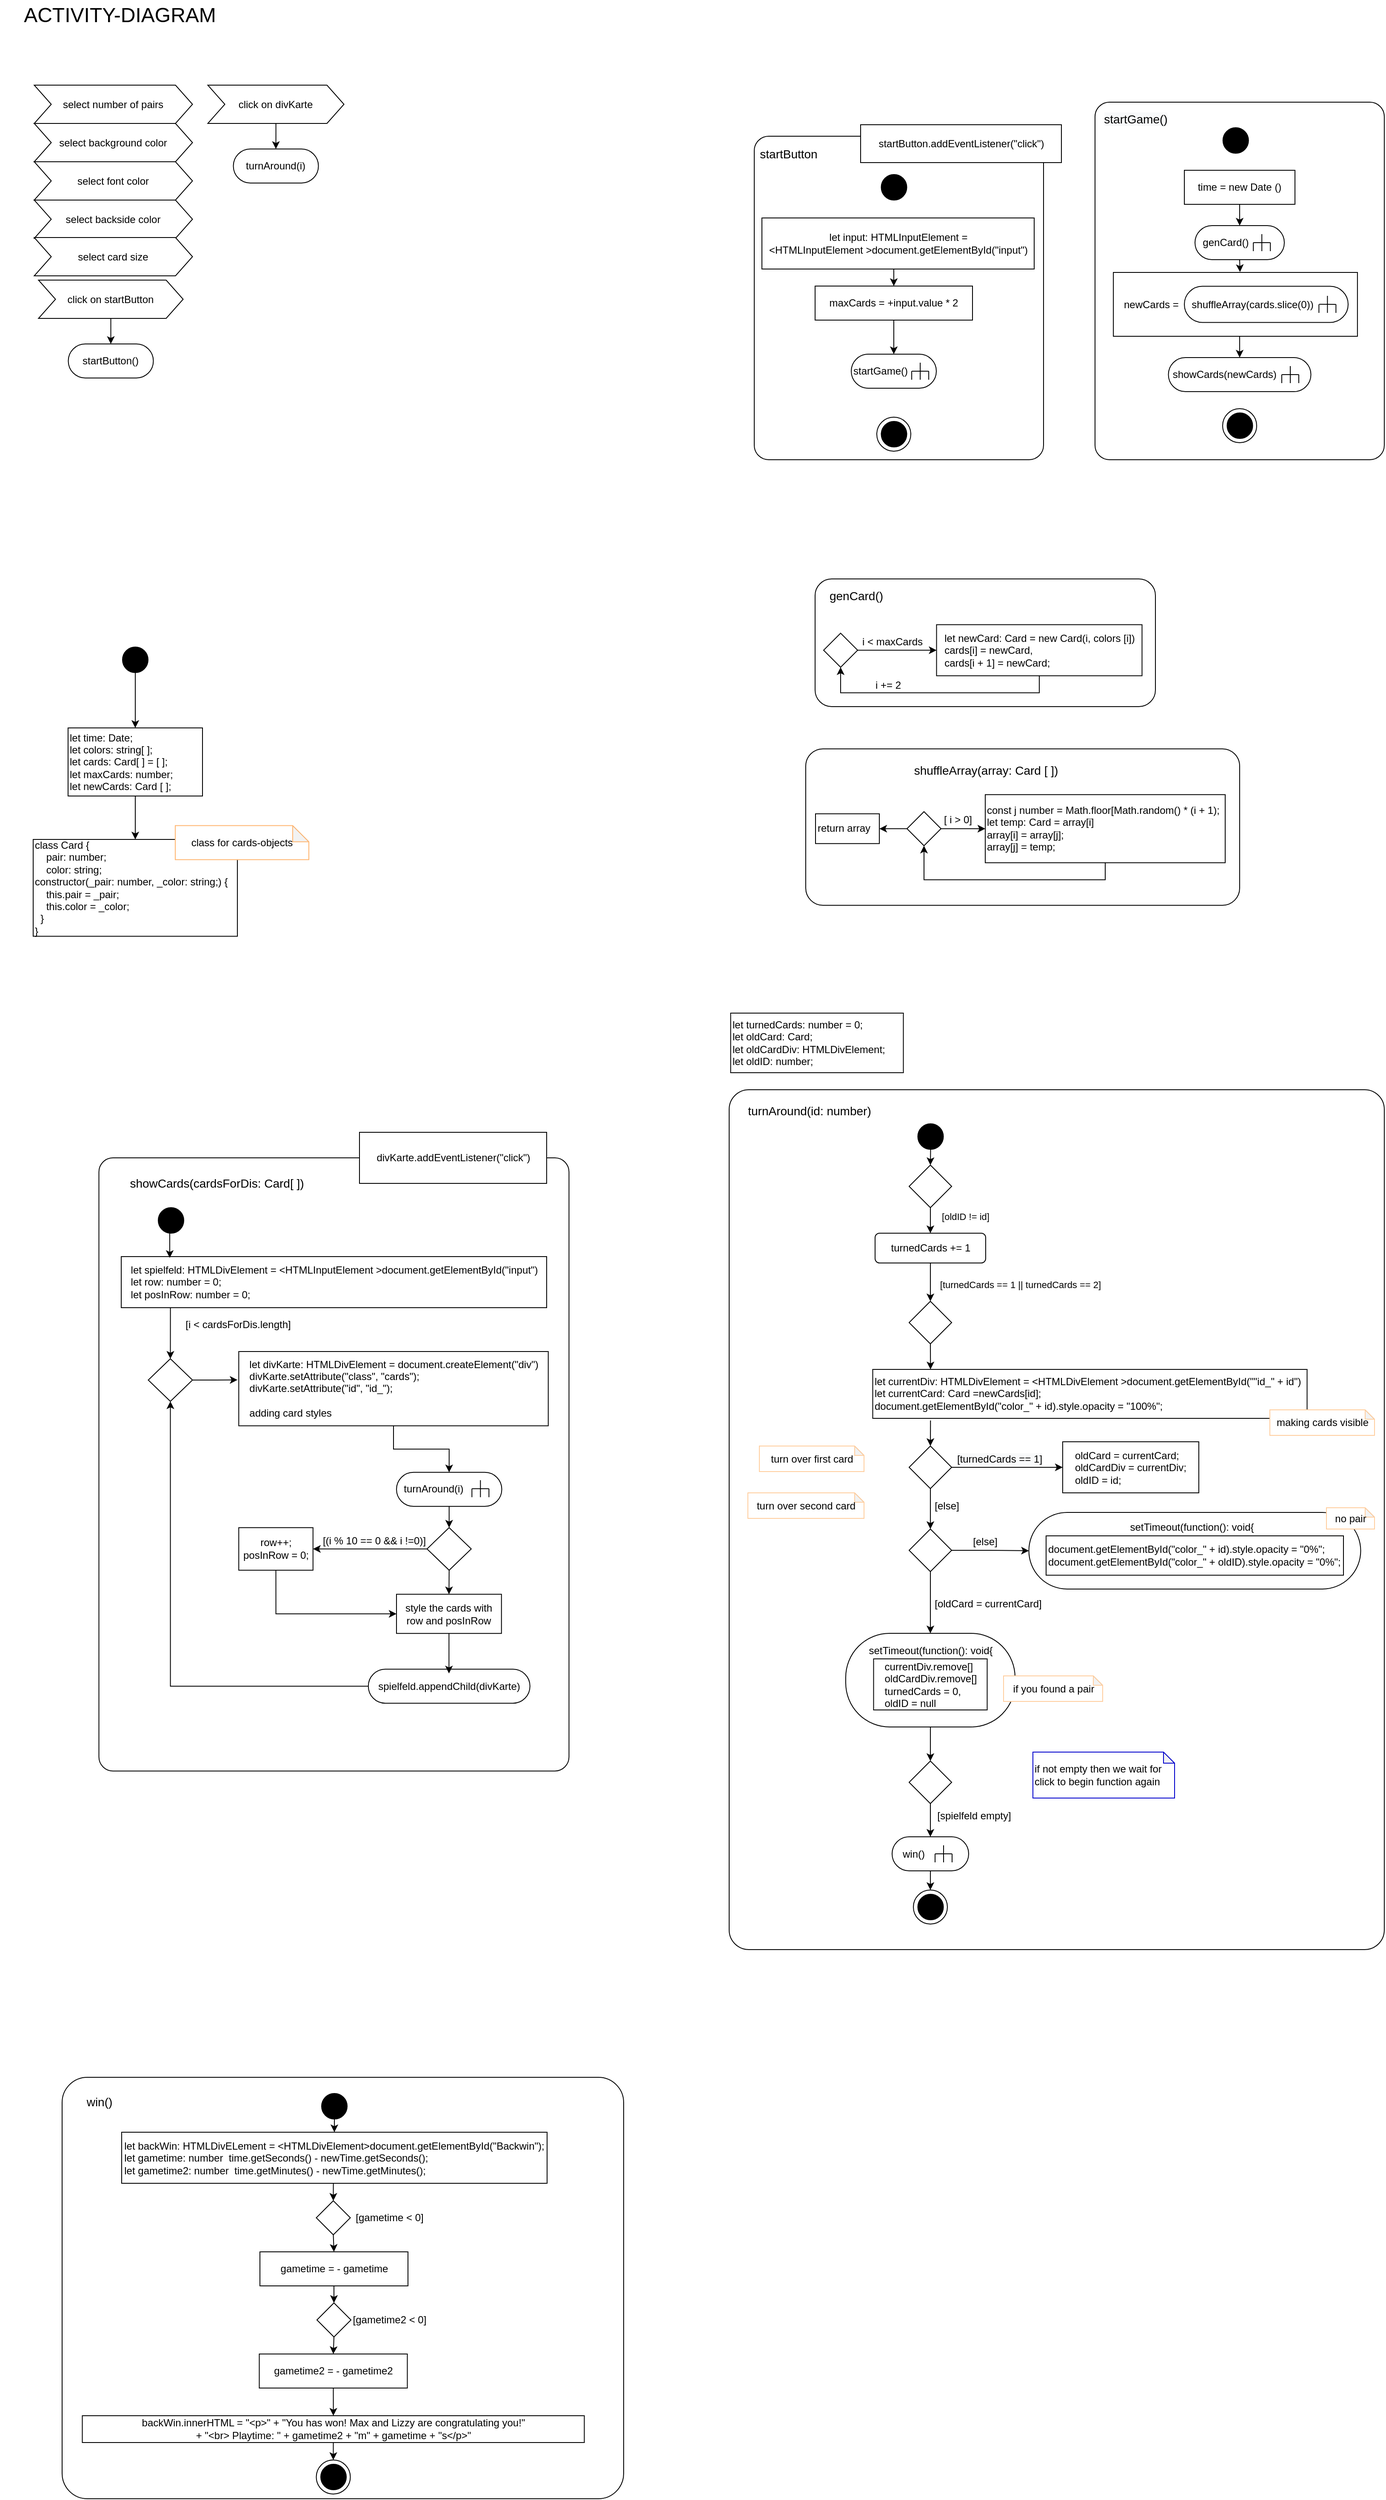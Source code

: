 <mxfile version="14.6.9" type="device" pages="3"><diagram id="9x6pr5moKOPOIHwxXgo0" name="Page-1"><mxGraphModel dx="1373" dy="623" grid="1" gridSize="10" guides="1" tooltips="1" connect="1" arrows="1" fold="1" page="1" pageScale="1" pageWidth="827" pageHeight="1169" math="0" shadow="0"><root><mxCell id="0"/><mxCell id="1" parent="0"/><mxCell id="hUCT2uCaZy7h-eORKxLl-126" value="" style="rounded=1;whiteSpace=wrap;html=1;strokeColor=#000000;arcSize=6;" parent="1" vertex="1"><mxGeometry x="76" y="2460" width="660" height="495" as="geometry"/></mxCell><mxCell id="BCqsMt5fK_vaxfOGxq_p-34" value="" style="ellipse;whiteSpace=wrap;html=1;aspect=fixed;strokeColor=#000000;" parent="1" vertex="1"><mxGeometry x="374.75" y="2909.5" width="40" height="40" as="geometry"/></mxCell><mxCell id="8wJtAIaihMgBE4-3lZVd-1" value="" style="rounded=1;whiteSpace=wrap;html=1;arcSize=5;" parent="1" vertex="1"><mxGeometry x="1290" y="140" width="340" height="420" as="geometry"/></mxCell><mxCell id="BCqsMt5fK_vaxfOGxq_p-38" style="edgeStyle=orthogonalEdgeStyle;rounded=0;orthogonalLoop=1;jettySize=auto;html=1;exitX=0.5;exitY=1;exitDx=0;exitDy=0;" parent="1" source="8wJtAIaihMgBE4-3lZVd-2" target="hUCT2uCaZy7h-eORKxLl-124" edge="1"><mxGeometry relative="1" as="geometry"/></mxCell><mxCell id="8wJtAIaihMgBE4-3lZVd-2" value="" style="ellipse;whiteSpace=wrap;html=1;fillColor=#000000;" parent="1" vertex="1"><mxGeometry x="147" y="780" width="30" height="30" as="geometry"/></mxCell><mxCell id="hUCT2uCaZy7h-eORKxLl-28" style="edgeStyle=orthogonalEdgeStyle;rounded=0;orthogonalLoop=1;jettySize=auto;html=1;exitX=0.5;exitY=1;exitDx=0;exitDy=0;entryX=0.519;entryY=-0.006;entryDx=0;entryDy=0;entryPerimeter=0;" parent="1" source="fwRTxLj8Ls2J-yRNxPT_-1" target="W1XVPThp9bXw34W7o0Wo-12" edge="1"><mxGeometry relative="1" as="geometry"/></mxCell><mxCell id="fwRTxLj8Ls2J-yRNxPT_-1" value="&amp;nbsp; genCard()" style="rounded=1;whiteSpace=wrap;html=1;fillColor=#FFFFFF;arcSize=50;align=left;" parent="1" vertex="1"><mxGeometry x="1407.5" y="285" width="105" height="40" as="geometry"/></mxCell><mxCell id="fwRTxLj8Ls2J-yRNxPT_-2" value="&amp;nbsp;showCards(newCards)" style="rounded=1;whiteSpace=wrap;html=1;fillColor=#FFFFFF;arcSize=50;align=left;" parent="1" vertex="1"><mxGeometry x="1376.25" y="440" width="167.5" height="40" as="geometry"/></mxCell><mxCell id="W1XVPThp9bXw34W7o0Wo-1" value="&lt;font style=&quot;font-size: 14px&quot;&gt;&lt;span style=&quot;color: rgb(0 , 0 , 0) ; font-family: &amp;#34;helvetica&amp;#34; ; font-style: normal ; font-weight: 400 ; letter-spacing: normal ; text-align: center ; text-indent: 0px ; text-transform: none ; word-spacing: 0px ; background-color: rgb(248 , 249 , 250) ; display: inline ; float: none&quot;&gt;startGame()&lt;/span&gt;&lt;/font&gt;" style="text;html=1;strokeColor=none;fillColor=none;align=center;verticalAlign=middle;whiteSpace=wrap;rounded=0;" parent="1" vertex="1"><mxGeometry x="1302.63" y="150" width="70" height="20" as="geometry"/></mxCell><mxCell id="W1XVPThp9bXw34W7o0Wo-2" value="" style="rounded=1;whiteSpace=wrap;html=1;arcSize=5;" parent="1" vertex="1"><mxGeometry x="889.5" y="180" width="340" height="380" as="geometry"/></mxCell><mxCell id="W1XVPThp9bXw34W7o0Wo-4" value="&lt;font style=&quot;font-size: 14px&quot;&gt;startButton&lt;/font&gt;" style="text;html=1;strokeColor=none;fillColor=none;align=center;verticalAlign=middle;whiteSpace=wrap;rounded=0;" parent="1" vertex="1"><mxGeometry x="889.5" y="191" width="80" height="20" as="geometry"/></mxCell><mxCell id="hUCT2uCaZy7h-eORKxLl-25" style="edgeStyle=orthogonalEdgeStyle;rounded=0;orthogonalLoop=1;jettySize=auto;html=1;exitX=0.5;exitY=1;exitDx=0;exitDy=0;entryX=0.5;entryY=0;entryDx=0;entryDy=0;" parent="1" source="W1XVPThp9bXw34W7o0Wo-5" target="W1XVPThp9bXw34W7o0Wo-6" edge="1"><mxGeometry relative="1" as="geometry"/></mxCell><mxCell id="W1XVPThp9bXw34W7o0Wo-5" value="let input: HTMLInputElement = &amp;lt;HTMLInputElement&amp;nbsp;&amp;gt;document.getElementById(&quot;input&quot;)" style="rounded=0;whiteSpace=wrap;html=1;" parent="1" vertex="1"><mxGeometry x="898.5" y="276" width="320" height="60" as="geometry"/></mxCell><mxCell id="hUCT2uCaZy7h-eORKxLl-26" style="edgeStyle=orthogonalEdgeStyle;rounded=0;orthogonalLoop=1;jettySize=auto;html=1;exitX=0.5;exitY=1;exitDx=0;exitDy=0;" parent="1" source="W1XVPThp9bXw34W7o0Wo-6" target="W1XVPThp9bXw34W7o0Wo-7" edge="1"><mxGeometry relative="1" as="geometry"/></mxCell><mxCell id="W1XVPThp9bXw34W7o0Wo-6" value="maxCards = +input.value * 2" style="rounded=0;whiteSpace=wrap;html=1;" parent="1" vertex="1"><mxGeometry x="961" y="356" width="185" height="40" as="geometry"/></mxCell><mxCell id="W1XVPThp9bXw34W7o0Wo-7" value="startGame()" style="rounded=1;whiteSpace=wrap;html=1;arcSize=50;align=left;" parent="1" vertex="1"><mxGeometry x="1003.5" y="436" width="100" height="40" as="geometry"/></mxCell><mxCell id="hUCT2uCaZy7h-eORKxLl-27" style="edgeStyle=orthogonalEdgeStyle;rounded=0;orthogonalLoop=1;jettySize=auto;html=1;exitX=0.5;exitY=1;exitDx=0;exitDy=0;" parent="1" source="W1XVPThp9bXw34W7o0Wo-9" target="fwRTxLj8Ls2J-yRNxPT_-1" edge="1"><mxGeometry relative="1" as="geometry"/></mxCell><mxCell id="W1XVPThp9bXw34W7o0Wo-9" value="time = new Date ()" style="rounded=0;whiteSpace=wrap;html=1;" parent="1" vertex="1"><mxGeometry x="1395" y="220" width="130" height="40" as="geometry"/></mxCell><mxCell id="hUCT2uCaZy7h-eORKxLl-29" style="edgeStyle=orthogonalEdgeStyle;rounded=0;orthogonalLoop=1;jettySize=auto;html=1;exitX=0.5;exitY=1;exitDx=0;exitDy=0;entryX=0.5;entryY=0;entryDx=0;entryDy=0;" parent="1" source="W1XVPThp9bXw34W7o0Wo-12" target="fwRTxLj8Ls2J-yRNxPT_-2" edge="1"><mxGeometry relative="1" as="geometry"/></mxCell><mxCell id="W1XVPThp9bXw34W7o0Wo-12" value="&amp;nbsp; &amp;nbsp;newCards =&amp;nbsp;" style="rounded=1;whiteSpace=wrap;html=1;fillColor=#FFFFFF;arcSize=0;align=left;" parent="1" vertex="1"><mxGeometry x="1311.56" y="340" width="286.88" height="75" as="geometry"/></mxCell><mxCell id="W1XVPThp9bXw34W7o0Wo-13" value="" style="rounded=1;whiteSpace=wrap;html=1;arcSize=13;" parent="1" vertex="1"><mxGeometry x="961" y="700" width="400" height="150" as="geometry"/></mxCell><mxCell id="W1XVPThp9bXw34W7o0Wo-14" value="&lt;font style=&quot;font-size: 14px&quot;&gt;genCard()&lt;/font&gt;" style="text;html=1;strokeColor=none;fillColor=none;align=center;verticalAlign=middle;whiteSpace=wrap;rounded=0;" parent="1" vertex="1"><mxGeometry x="977.38" y="710" width="65.12" height="20" as="geometry"/></mxCell><mxCell id="W1XVPThp9bXw34W7o0Wo-15" value="" style="rounded=1;whiteSpace=wrap;html=1;arcSize=3;" parent="1" vertex="1"><mxGeometry x="119.25" y="1380" width="552.5" height="720.25" as="geometry"/></mxCell><mxCell id="W1XVPThp9bXw34W7o0Wo-16" value="&lt;font style=&quot;font-size: 14px&quot;&gt;showCards(cardsForDis: Card[ ])&lt;/font&gt;" style="text;html=1;strokeColor=none;fillColor=none;align=center;verticalAlign=middle;whiteSpace=wrap;rounded=0;" parent="1" vertex="1"><mxGeometry x="145.5" y="1400" width="223.5" height="20" as="geometry"/></mxCell><mxCell id="hUCT2uCaZy7h-eORKxLl-74" style="edgeStyle=orthogonalEdgeStyle;rounded=0;orthogonalLoop=1;jettySize=auto;html=1;exitX=0.5;exitY=1;exitDx=0;exitDy=0;entryX=0.5;entryY=0;entryDx=0;entryDy=0;" parent="1" source="W1XVPThp9bXw34W7o0Wo-18" target="hUCT2uCaZy7h-eORKxLl-66" edge="1"><mxGeometry relative="1" as="geometry"/></mxCell><mxCell id="W1XVPThp9bXw34W7o0Wo-18" value="&amp;nbsp; turnAround(i)" style="rounded=1;whiteSpace=wrap;html=1;fillColor=#FFFFFF;arcSize=50;align=left;" parent="1" vertex="1"><mxGeometry x="469.01" y="1749.37" width="123.75" height="40" as="geometry"/></mxCell><mxCell id="W1XVPThp9bXw34W7o0Wo-25" style="edgeStyle=orthogonalEdgeStyle;rounded=0;orthogonalLoop=1;jettySize=auto;html=1;exitX=0.5;exitY=1;exitDx=0;exitDy=0;entryX=0.5;entryY=0;entryDx=0;entryDy=0;" parent="1" source="W1XVPThp9bXw34W7o0Wo-19" target="W1XVPThp9bXw34W7o0Wo-24" edge="1"><mxGeometry relative="1" as="geometry"/></mxCell><mxCell id="W1XVPThp9bXw34W7o0Wo-19" value="click on startButton" style="shape=step;perimeter=stepPerimeter;whiteSpace=wrap;html=1;fixedSize=1;size=20;" parent="1" vertex="1"><mxGeometry x="48.25" y="349" width="170" height="45" as="geometry"/></mxCell><mxCell id="W1XVPThp9bXw34W7o0Wo-26" style="edgeStyle=orthogonalEdgeStyle;rounded=0;orthogonalLoop=1;jettySize=auto;html=1;entryX=0.5;entryY=0;entryDx=0;entryDy=0;" parent="1" source="W1XVPThp9bXw34W7o0Wo-21" target="W1XVPThp9bXw34W7o0Wo-23" edge="1"><mxGeometry relative="1" as="geometry"/></mxCell><mxCell id="W1XVPThp9bXw34W7o0Wo-21" value="click on divKarte" style="shape=step;perimeter=stepPerimeter;whiteSpace=wrap;html=1;fixedSize=1;" parent="1" vertex="1"><mxGeometry x="247.26" y="120" width="160" height="45" as="geometry"/></mxCell><mxCell id="W1XVPThp9bXw34W7o0Wo-23" value="turnAround(i)" style="rounded=1;whiteSpace=wrap;html=1;fillColor=#FFFFFF;arcSize=50;" parent="1" vertex="1"><mxGeometry x="277.26" y="195" width="100" height="40" as="geometry"/></mxCell><mxCell id="W1XVPThp9bXw34W7o0Wo-24" value="startButton()" style="rounded=1;whiteSpace=wrap;html=1;fillColor=#FFFFFF;arcSize=50;" parent="1" vertex="1"><mxGeometry x="83.25" y="424" width="100" height="40" as="geometry"/></mxCell><mxCell id="W1XVPThp9bXw34W7o0Wo-27" value="divKarte.addEventListener(&quot;click&quot;)" style="rounded=0;whiteSpace=wrap;html=1;" parent="1" vertex="1"><mxGeometry x="425.5" y="1350" width="220" height="60" as="geometry"/></mxCell><mxCell id="W1XVPThp9bXw34W7o0Wo-29" value="" style="rounded=1;whiteSpace=wrap;html=1;arcSize=11;" parent="1" vertex="1"><mxGeometry x="950" y="899.62" width="510" height="183.75" as="geometry"/></mxCell><mxCell id="W1XVPThp9bXw34W7o0Wo-30" value="&lt;font style=&quot;font-size: 14px&quot;&gt;shuffleArray(array: Card [ ])&lt;/font&gt;" style="text;html=1;strokeColor=none;fillColor=none;align=center;verticalAlign=middle;whiteSpace=wrap;rounded=0;" parent="1" vertex="1"><mxGeometry x="1065" y="914.62" width="193.5" height="20" as="geometry"/></mxCell><mxCell id="W1XVPThp9bXw34W7o0Wo-32" value="" style="rounded=1;whiteSpace=wrap;html=1;arcSize=3;" parent="1" vertex="1"><mxGeometry x="860" y="1300" width="770" height="1010" as="geometry"/></mxCell><mxCell id="W1XVPThp9bXw34W7o0Wo-33" value="&lt;font style=&quot;font-size: 14px&quot;&gt;turnAround(id: number)&lt;/font&gt;" style="text;html=1;strokeColor=none;fillColor=none;align=center;verticalAlign=middle;whiteSpace=wrap;rounded=0;" parent="1" vertex="1"><mxGeometry x="878.75" y="1310" width="151" height="30" as="geometry"/></mxCell><mxCell id="W1XVPThp9bXw34W7o0Wo-34" value="class Card {&lt;br&gt;&amp;nbsp; &amp;nbsp; pair: number;&lt;br&gt;&amp;nbsp; &amp;nbsp; color: string;&lt;br&gt;constructor(_pair: number, _color: string;) {&lt;br&gt;&amp;nbsp; &amp;nbsp; this.pair = _pair;&lt;br&gt;&amp;nbsp; &amp;nbsp; this.color = _color;&lt;br&gt;&amp;nbsp; }&lt;br&gt;}" style="rounded=0;whiteSpace=wrap;html=1;align=left;" parent="1" vertex="1"><mxGeometry x="42" y="1006" width="240" height="113.75" as="geometry"/></mxCell><mxCell id="hUCT2uCaZy7h-eORKxLl-36" style="edgeStyle=orthogonalEdgeStyle;rounded=0;orthogonalLoop=1;jettySize=auto;html=1;exitX=0.5;exitY=1;exitDx=0;exitDy=0;entryX=0.5;entryY=0;entryDx=0;entryDy=0;" parent="1" source="W1XVPThp9bXw34W7o0Wo-37" target="W1XVPThp9bXw34W7o0Wo-38" edge="1"><mxGeometry relative="1" as="geometry"/></mxCell><mxCell id="W1XVPThp9bXw34W7o0Wo-37" value="" style="rhombus;whiteSpace=wrap;html=1;" parent="1" vertex="1"><mxGeometry x="1071.5" y="1388.5" width="50" height="50" as="geometry"/></mxCell><mxCell id="hUCT2uCaZy7h-eORKxLl-58" style="edgeStyle=orthogonalEdgeStyle;rounded=0;orthogonalLoop=1;jettySize=auto;html=1;exitX=0.5;exitY=1;exitDx=0;exitDy=0;entryX=0.5;entryY=0;entryDx=0;entryDy=0;" parent="1" source="W1XVPThp9bXw34W7o0Wo-38" target="W1XVPThp9bXw34W7o0Wo-41" edge="1"><mxGeometry relative="1" as="geometry"/></mxCell><mxCell id="W1XVPThp9bXw34W7o0Wo-38" value="turnedCards += 1" style="rounded=1;whiteSpace=wrap;html=1;" parent="1" vertex="1"><mxGeometry x="1031.5" y="1468.5" width="130" height="35" as="geometry"/></mxCell><mxCell id="W1XVPThp9bXw34W7o0Wo-39" value="&lt;font style=&quot;font-size: 11px&quot;&gt;[oldID != id]&lt;/font&gt;" style="text;html=1;strokeColor=none;fillColor=none;align=center;verticalAlign=middle;whiteSpace=wrap;rounded=0;" parent="1" vertex="1"><mxGeometry x="1092.5" y="1438.5" width="90" height="20" as="geometry"/></mxCell><mxCell id="hUCT2uCaZy7h-eORKxLl-57" style="edgeStyle=orthogonalEdgeStyle;rounded=0;orthogonalLoop=1;jettySize=auto;html=1;exitX=0.5;exitY=1;exitDx=0;exitDy=0;entryX=0.133;entryY=0;entryDx=0;entryDy=0;entryPerimeter=0;" parent="1" source="W1XVPThp9bXw34W7o0Wo-41" target="W1XVPThp9bXw34W7o0Wo-43" edge="1"><mxGeometry relative="1" as="geometry"/></mxCell><mxCell id="W1XVPThp9bXw34W7o0Wo-41" value="" style="rhombus;whiteSpace=wrap;html=1;" parent="1" vertex="1"><mxGeometry x="1071.5" y="1548.5" width="50" height="50" as="geometry"/></mxCell><mxCell id="W1XVPThp9bXw34W7o0Wo-42" value="&lt;font style=&quot;font-size: 11px&quot;&gt;[turnedCards == 1 || turnedCards == 2]&lt;/font&gt;" style="text;html=1;strokeColor=none;fillColor=none;align=center;verticalAlign=middle;whiteSpace=wrap;rounded=0;" parent="1" vertex="1"><mxGeometry x="1069" y="1498.5" width="266.5" height="60" as="geometry"/></mxCell><mxCell id="W1XVPThp9bXw34W7o0Wo-43" value="let currentDiv: HTMLDivElement = &amp;lt;HTMLDivElement&amp;nbsp;&amp;gt;document.getElementById(&quot;&quot;id_&quot; + id&quot;)&lt;br&gt;let currentCard: Card =newCards[id];&lt;br&gt;document.getElementById(&quot;color_&quot; + id).style.opacity = &quot;100%&quot;;" style="rounded=0;whiteSpace=wrap;html=1;align=left;" parent="1" vertex="1"><mxGeometry x="1028.75" y="1628.5" width="510.5" height="57.5" as="geometry"/></mxCell><mxCell id="W1XVPThp9bXw34W7o0Wo-58" style="edgeStyle=orthogonalEdgeStyle;rounded=0;orthogonalLoop=1;jettySize=auto;html=1;exitX=1;exitY=0.5;exitDx=0;exitDy=0;entryX=0;entryY=0.5;entryDx=0;entryDy=0;" parent="1" source="W1XVPThp9bXw34W7o0Wo-45" target="W1XVPThp9bXw34W7o0Wo-47" edge="1"><mxGeometry relative="1" as="geometry"/></mxCell><mxCell id="hUCT2uCaZy7h-eORKxLl-50" style="edgeStyle=orthogonalEdgeStyle;rounded=0;orthogonalLoop=1;jettySize=auto;html=1;exitX=0.5;exitY=1;exitDx=0;exitDy=0;entryX=0.5;entryY=0;entryDx=0;entryDy=0;" parent="1" source="W1XVPThp9bXw34W7o0Wo-45" target="hUCT2uCaZy7h-eORKxLl-47" edge="1"><mxGeometry relative="1" as="geometry"/></mxCell><mxCell id="W1XVPThp9bXw34W7o0Wo-45" value="" style="rhombus;whiteSpace=wrap;html=1;" parent="1" vertex="1"><mxGeometry x="1071.5" y="1718.5" width="50" height="50" as="geometry"/></mxCell><mxCell id="W1XVPThp9bXw34W7o0Wo-46" value="&lt;br&gt;&lt;span style=&quot;color: rgb(0 , 0 , 0) ; font-family: &amp;#34;helvetica&amp;#34; ; font-size: 12px ; font-style: normal ; font-weight: 400 ; letter-spacing: normal ; text-align: center ; text-indent: 0px ; text-transform: none ; word-spacing: 0px ; background-color: rgb(248 , 249 , 250) ; display: inline ; float: none&quot;&gt;[turnedCards == 1]&lt;/span&gt;" style="text;html=1;strokeColor=none;fillColor=none;align=center;verticalAlign=middle;whiteSpace=wrap;rounded=0;" parent="1" vertex="1"><mxGeometry x="1124" y="1701.25" width="108" height="50" as="geometry"/></mxCell><mxCell id="W1XVPThp9bXw34W7o0Wo-47" value="&lt;div style=&quot;text-align: left&quot;&gt;&lt;span&gt;oldCard = currentCard;&lt;/span&gt;&lt;/div&gt;&lt;div style=&quot;text-align: left&quot;&gt;&lt;span&gt;oldCardDiv = currentDiv;&lt;/span&gt;&lt;/div&gt;&lt;div style=&quot;text-align: left&quot;&gt;&lt;span&gt;oldID = id;&lt;/span&gt;&lt;/div&gt;" style="rounded=0;whiteSpace=wrap;html=1;" parent="1" vertex="1"><mxGeometry x="1252" y="1713.5" width="160" height="60" as="geometry"/></mxCell><mxCell id="W1XVPThp9bXw34W7o0Wo-49" value="&lt;span style=&quot;font-family: &amp;#34;helvetica&amp;#34; ; text-align: left&quot;&gt;[oldCard = currentCard]&lt;/span&gt;" style="text;html=1;strokeColor=none;fillColor=none;align=center;verticalAlign=middle;whiteSpace=wrap;rounded=0;" parent="1" vertex="1"><mxGeometry x="1088.5" y="1878.5" width="151" height="50" as="geometry"/></mxCell><mxCell id="hUCT2uCaZy7h-eORKxLl-46" style="edgeStyle=orthogonalEdgeStyle;rounded=0;orthogonalLoop=1;jettySize=auto;html=1;exitX=0.5;exitY=1;exitDx=0;exitDy=0;entryX=0.5;entryY=0;entryDx=0;entryDy=0;" parent="1" source="W1XVPThp9bXw34W7o0Wo-51" target="fwRTxLj8Ls2J-yRNxPT_-4" edge="1"><mxGeometry relative="1" as="geometry"/></mxCell><mxCell id="W1XVPThp9bXw34W7o0Wo-51" value="" style="rhombus;whiteSpace=wrap;html=1;" parent="1" vertex="1"><mxGeometry x="1071.5" y="2088.5" width="50" height="50" as="geometry"/></mxCell><mxCell id="W1XVPThp9bXw34W7o0Wo-53" value="[spielfeld empty]" style="text;html=1;strokeColor=none;fillColor=none;align=center;verticalAlign=middle;whiteSpace=wrap;rounded=0;" parent="1" vertex="1"><mxGeometry x="1102.5" y="2137.5" width="90" height="30" as="geometry"/></mxCell><mxCell id="QjI85IkfONz4W-qouk3W-21" style="edgeStyle=orthogonalEdgeStyle;rounded=0;orthogonalLoop=1;jettySize=auto;html=1;exitX=0.5;exitY=1;exitDx=0;exitDy=0;entryX=0.5;entryY=0;entryDx=0;entryDy=0;" parent="1" source="fwRTxLj8Ls2J-yRNxPT_-4" target="QjI85IkfONz4W-qouk3W-5" edge="1"><mxGeometry relative="1" as="geometry"/></mxCell><mxCell id="fwRTxLj8Ls2J-yRNxPT_-4" value="&amp;nbsp; &amp;nbsp;win()" style="rounded=1;whiteSpace=wrap;html=1;fillColor=#FFFFFF;arcSize=50;align=left;" parent="1" vertex="1"><mxGeometry x="1051.5" y="2177.5" width="90" height="40" as="geometry"/></mxCell><mxCell id="W1XVPThp9bXw34W7o0Wo-54" value="&lt;span&gt;&amp;nbsp; shuffleArray(cards.slice(0))&lt;/span&gt;" style="rounded=1;whiteSpace=wrap;html=1;arcSize=50;align=left;" parent="1" vertex="1"><mxGeometry x="1395" y="356.25" width="192.5" height="42.5" as="geometry"/></mxCell><mxCell id="W1XVPThp9bXw34W7o0Wo-65" style="edgeStyle=orthogonalEdgeStyle;rounded=0;orthogonalLoop=1;jettySize=auto;html=1;exitX=1;exitY=0.5;exitDx=0;exitDy=0;entryX=0;entryY=0.5;entryDx=0;entryDy=0;" parent="1" source="W1XVPThp9bXw34W7o0Wo-62" target="W1XVPThp9bXw34W7o0Wo-64" edge="1"><mxGeometry relative="1" as="geometry"/></mxCell><mxCell id="W1XVPThp9bXw34W7o0Wo-62" value="" style="rhombus;whiteSpace=wrap;html=1;" parent="1" vertex="1"><mxGeometry x="971" y="763.75" width="40" height="40" as="geometry"/></mxCell><mxCell id="W1XVPThp9bXw34W7o0Wo-63" value="i &amp;lt; maxCards" style="text;html=1;strokeColor=none;fillColor=none;align=center;verticalAlign=middle;whiteSpace=wrap;rounded=0;" parent="1" vertex="1"><mxGeometry x="997.38" y="763.75" width="110" height="20" as="geometry"/></mxCell><mxCell id="I1gyT79bT_R8UoNboMgU-6" style="edgeStyle=orthogonalEdgeStyle;rounded=0;orthogonalLoop=1;jettySize=auto;html=1;exitX=0.5;exitY=1;exitDx=0;exitDy=0;entryX=0.5;entryY=1;entryDx=0;entryDy=0;" parent="1" source="W1XVPThp9bXw34W7o0Wo-64" target="W1XVPThp9bXw34W7o0Wo-62" edge="1"><mxGeometry relative="1" as="geometry"/></mxCell><mxCell id="W1XVPThp9bXw34W7o0Wo-64" value="&lt;div style=&quot;text-align: left&quot;&gt;&lt;span&gt;let newCard: Card = new Card(i, colors [i])&lt;/span&gt;&lt;/div&gt;&lt;div style=&quot;text-align: left&quot;&gt;&lt;span&gt;cards[i] = newCard,&lt;/span&gt;&lt;/div&gt;&lt;div style=&quot;text-align: left&quot;&gt;&lt;span&gt;cards[i + 1] = newCard;&lt;/span&gt;&lt;/div&gt;" style="rounded=0;whiteSpace=wrap;html=1;" parent="1" vertex="1"><mxGeometry x="1103.75" y="753.75" width="241.5" height="60" as="geometry"/></mxCell><mxCell id="W1XVPThp9bXw34W7o0Wo-70" style="edgeStyle=orthogonalEdgeStyle;rounded=0;orthogonalLoop=1;jettySize=auto;html=1;exitX=1;exitY=0.5;exitDx=0;exitDy=0;entryX=0;entryY=0.5;entryDx=0;entryDy=0;" parent="1" source="W1XVPThp9bXw34W7o0Wo-66" target="W1XVPThp9bXw34W7o0Wo-68" edge="1"><mxGeometry relative="1" as="geometry"/></mxCell><mxCell id="I1gyT79bT_R8UoNboMgU-9" style="edgeStyle=orthogonalEdgeStyle;rounded=0;orthogonalLoop=1;jettySize=auto;html=1;exitX=0;exitY=0.5;exitDx=0;exitDy=0;" parent="1" source="W1XVPThp9bXw34W7o0Wo-66" target="W1XVPThp9bXw34W7o0Wo-71" edge="1"><mxGeometry relative="1" as="geometry"/></mxCell><mxCell id="W1XVPThp9bXw34W7o0Wo-66" value="" style="rhombus;whiteSpace=wrap;html=1;" parent="1" vertex="1"><mxGeometry x="1069" y="973.37" width="40" height="40" as="geometry"/></mxCell><mxCell id="W1XVPThp9bXw34W7o0Wo-67" value="[ i &amp;gt; 0]" style="text;html=1;strokeColor=none;fillColor=none;align=center;verticalAlign=middle;whiteSpace=wrap;rounded=0;" parent="1" vertex="1"><mxGeometry x="1109" y="973.37" width="40" height="20" as="geometry"/></mxCell><mxCell id="I1gyT79bT_R8UoNboMgU-8" style="edgeStyle=orthogonalEdgeStyle;rounded=0;orthogonalLoop=1;jettySize=auto;html=1;exitX=0.5;exitY=1;exitDx=0;exitDy=0;entryX=0.5;entryY=1;entryDx=0;entryDy=0;" parent="1" source="W1XVPThp9bXw34W7o0Wo-68" target="W1XVPThp9bXw34W7o0Wo-66" edge="1"><mxGeometry relative="1" as="geometry"/></mxCell><mxCell id="W1XVPThp9bXw34W7o0Wo-68" value="const j number = Math.floor[Math.random() * (i + 1);&lt;br&gt;let temp: Card = array[i]&lt;br&gt;array[i] = array[j];&lt;br&gt;array[j] = temp;&lt;br&gt;" style="rounded=0;whiteSpace=wrap;html=1;align=left;" parent="1" vertex="1"><mxGeometry x="1161" y="953.37" width="282" height="80" as="geometry"/></mxCell><mxCell id="W1XVPThp9bXw34W7o0Wo-71" value="return array" style="rounded=0;whiteSpace=wrap;html=1;align=left;" parent="1" vertex="1"><mxGeometry x="961.5" y="975.87" width="75" height="35" as="geometry"/></mxCell><mxCell id="hUCT2uCaZy7h-eORKxLl-70" style="edgeStyle=orthogonalEdgeStyle;rounded=0;orthogonalLoop=1;jettySize=auto;html=1;exitX=0.25;exitY=1;exitDx=0;exitDy=0;entryX=0.5;entryY=0;entryDx=0;entryDy=0;" parent="1" source="W1XVPThp9bXw34W7o0Wo-72" target="W1XVPThp9bXw34W7o0Wo-73" edge="1"><mxGeometry relative="1" as="geometry"><Array as="points"><mxPoint x="203.25" y="1556"/></Array></mxGeometry></mxCell><mxCell id="W1XVPThp9bXw34W7o0Wo-72" value="&lt;div style=&quot;text-align: left&quot;&gt;&lt;span&gt;let spielfeld: HTMLDivElement = &amp;lt;HTMLInputElement&amp;nbsp;&amp;gt;document.getElementById(&quot;input&quot;)&lt;/span&gt;&lt;/div&gt;&lt;div style=&quot;text-align: left&quot;&gt;&lt;span&gt;let row: number = 0;&lt;/span&gt;&lt;/div&gt;&lt;div style=&quot;text-align: left&quot;&gt;&lt;span&gt;let posInRow: number = 0;&lt;/span&gt;&lt;/div&gt;" style="rounded=0;whiteSpace=wrap;html=1;" parent="1" vertex="1"><mxGeometry x="145.5" y="1496" width="500" height="60" as="geometry"/></mxCell><mxCell id="hUCT2uCaZy7h-eORKxLl-71" style="edgeStyle=orthogonalEdgeStyle;rounded=0;orthogonalLoop=1;jettySize=auto;html=1;exitX=1;exitY=0.5;exitDx=0;exitDy=0;entryX=-0.004;entryY=0.382;entryDx=0;entryDy=0;entryPerimeter=0;" parent="1" source="W1XVPThp9bXw34W7o0Wo-73" target="W1XVPThp9bXw34W7o0Wo-74" edge="1"><mxGeometry relative="1" as="geometry"/></mxCell><mxCell id="W1XVPThp9bXw34W7o0Wo-73" value="" style="rhombus;whiteSpace=wrap;html=1;" parent="1" vertex="1"><mxGeometry x="177.25" y="1616" width="52" height="50" as="geometry"/></mxCell><mxCell id="hUCT2uCaZy7h-eORKxLl-73" style="edgeStyle=orthogonalEdgeStyle;rounded=0;orthogonalLoop=1;jettySize=auto;html=1;exitX=0.5;exitY=1;exitDx=0;exitDy=0;entryX=0.5;entryY=0;entryDx=0;entryDy=0;" parent="1" source="W1XVPThp9bXw34W7o0Wo-74" target="W1XVPThp9bXw34W7o0Wo-18" edge="1"><mxGeometry relative="1" as="geometry"/></mxCell><mxCell id="W1XVPThp9bXw34W7o0Wo-74" value="&lt;div style=&quot;text-align: left&quot;&gt;let divKarte: HTMLDivElement = document.createElement(&quot;div&quot;)&lt;/div&gt;&lt;div style=&quot;text-align: left&quot;&gt;divKarte.setAttribute(&quot;class&quot;, &quot;cards&quot;);&lt;/div&gt;&lt;div style=&quot;text-align: left&quot;&gt;divKarte.setAttribute(&quot;id&quot;, &quot;id_&quot;);&lt;/div&gt;&lt;div style=&quot;text-align: left&quot;&gt;&lt;br&gt;&lt;/div&gt;&lt;div style=&quot;text-align: left&quot;&gt;adding card styles&lt;/div&gt;" style="rounded=0;whiteSpace=wrap;html=1;" parent="1" vertex="1"><mxGeometry x="283.63" y="1607.5" width="363.75" height="87.25" as="geometry"/></mxCell><mxCell id="hUCT2uCaZy7h-eORKxLl-1" value="" style="endArrow=none;html=1;" parent="1" edge="1"><mxGeometry width="50" height="50" relative="1" as="geometry"><mxPoint x="1563.17" y="387.5" as="sourcePoint"/><mxPoint x="1563.17" y="367.5" as="targetPoint"/></mxGeometry></mxCell><mxCell id="hUCT2uCaZy7h-eORKxLl-2" value="" style="endArrow=none;html=1;" parent="1" edge="1"><mxGeometry width="50" height="50" relative="1" as="geometry"><mxPoint x="1553.5" y="377.38" as="sourcePoint"/><mxPoint x="1573.17" y="377.5" as="targetPoint"/></mxGeometry></mxCell><mxCell id="hUCT2uCaZy7h-eORKxLl-3" value="" style="endArrow=none;html=1;" parent="1" edge="1"><mxGeometry width="50" height="50" relative="1" as="geometry"><mxPoint x="1573.17" y="387.5" as="sourcePoint"/><mxPoint x="1573.17" y="377.5" as="targetPoint"/></mxGeometry></mxCell><mxCell id="hUCT2uCaZy7h-eORKxLl-4" value="" style="endArrow=none;html=1;" parent="1" edge="1"><mxGeometry width="50" height="50" relative="1" as="geometry"><mxPoint x="1553.17" y="387.5" as="sourcePoint"/><mxPoint x="1553.17" y="377.5" as="targetPoint"/></mxGeometry></mxCell><mxCell id="hUCT2uCaZy7h-eORKxLl-5" value="" style="endArrow=none;html=1;" parent="1" edge="1"><mxGeometry width="50" height="50" relative="1" as="geometry"><mxPoint x="1486.08" y="315" as="sourcePoint"/><mxPoint x="1486.08" y="295" as="targetPoint"/></mxGeometry></mxCell><mxCell id="hUCT2uCaZy7h-eORKxLl-6" value="" style="endArrow=none;html=1;" parent="1" edge="1"><mxGeometry width="50" height="50" relative="1" as="geometry"><mxPoint x="1476.08" y="305" as="sourcePoint"/><mxPoint x="1496.08" y="305" as="targetPoint"/></mxGeometry></mxCell><mxCell id="hUCT2uCaZy7h-eORKxLl-7" value="" style="endArrow=none;html=1;" parent="1" edge="1"><mxGeometry width="50" height="50" relative="1" as="geometry"><mxPoint x="1496.08" y="315" as="sourcePoint"/><mxPoint x="1496.08" y="305" as="targetPoint"/></mxGeometry></mxCell><mxCell id="hUCT2uCaZy7h-eORKxLl-8" value="" style="endArrow=none;html=1;" parent="1" edge="1"><mxGeometry width="50" height="50" relative="1" as="geometry"><mxPoint x="1476.08" y="315" as="sourcePoint"/><mxPoint x="1476.08" y="305" as="targetPoint"/></mxGeometry></mxCell><mxCell id="hUCT2uCaZy7h-eORKxLl-13" value="" style="endArrow=none;html=1;" parent="1" edge="1"><mxGeometry width="50" height="50" relative="1" as="geometry"><mxPoint x="1519.5" y="470" as="sourcePoint"/><mxPoint x="1519.5" y="450" as="targetPoint"/></mxGeometry></mxCell><mxCell id="hUCT2uCaZy7h-eORKxLl-14" value="" style="endArrow=none;html=1;" parent="1" edge="1"><mxGeometry width="50" height="50" relative="1" as="geometry"><mxPoint x="1509.5" y="460" as="sourcePoint"/><mxPoint x="1529.5" y="460" as="targetPoint"/></mxGeometry></mxCell><mxCell id="hUCT2uCaZy7h-eORKxLl-15" value="" style="endArrow=none;html=1;" parent="1" edge="1"><mxGeometry width="50" height="50" relative="1" as="geometry"><mxPoint x="1529.5" y="470" as="sourcePoint"/><mxPoint x="1529.5" y="460" as="targetPoint"/></mxGeometry></mxCell><mxCell id="hUCT2uCaZy7h-eORKxLl-16" value="" style="endArrow=none;html=1;" parent="1" edge="1"><mxGeometry width="50" height="50" relative="1" as="geometry"><mxPoint x="1509.5" y="470" as="sourcePoint"/><mxPoint x="1509.5" y="460" as="targetPoint"/></mxGeometry></mxCell><mxCell id="hUCT2uCaZy7h-eORKxLl-21" value="" style="endArrow=none;html=1;" parent="1" edge="1"><mxGeometry width="50" height="50" relative="1" as="geometry"><mxPoint x="1084.55" y="466" as="sourcePoint"/><mxPoint x="1084.55" y="446" as="targetPoint"/></mxGeometry></mxCell><mxCell id="hUCT2uCaZy7h-eORKxLl-22" value="" style="endArrow=none;html=1;" parent="1" edge="1"><mxGeometry width="50" height="50" relative="1" as="geometry"><mxPoint x="1074.55" y="456" as="sourcePoint"/><mxPoint x="1094.55" y="456" as="targetPoint"/></mxGeometry></mxCell><mxCell id="hUCT2uCaZy7h-eORKxLl-23" value="" style="endArrow=none;html=1;" parent="1" edge="1"><mxGeometry width="50" height="50" relative="1" as="geometry"><mxPoint x="1094.55" y="466" as="sourcePoint"/><mxPoint x="1094.55" y="456" as="targetPoint"/></mxGeometry></mxCell><mxCell id="hUCT2uCaZy7h-eORKxLl-24" value="" style="endArrow=none;html=1;" parent="1" edge="1"><mxGeometry width="50" height="50" relative="1" as="geometry"><mxPoint x="1074.55" y="466" as="sourcePoint"/><mxPoint x="1074.55" y="456" as="targetPoint"/></mxGeometry></mxCell><mxCell id="hUCT2uCaZy7h-eORKxLl-59" style="edgeStyle=orthogonalEdgeStyle;rounded=0;orthogonalLoop=1;jettySize=auto;html=1;exitX=0.5;exitY=1;exitDx=0;exitDy=0;" parent="1" source="hUCT2uCaZy7h-eORKxLl-41" target="W1XVPThp9bXw34W7o0Wo-51" edge="1"><mxGeometry relative="1" as="geometry"/></mxCell><mxCell id="hUCT2uCaZy7h-eORKxLl-41" value="" style="rounded=1;whiteSpace=wrap;html=1;arcSize=47;" parent="1" vertex="1"><mxGeometry x="997" y="1938.5" width="199" height="110" as="geometry"/></mxCell><mxCell id="hUCT2uCaZy7h-eORKxLl-42" value="setTimeout(function(): void{" style="text;html=1;strokeColor=none;fillColor=none;align=center;verticalAlign=middle;whiteSpace=wrap;rounded=0;" parent="1" vertex="1"><mxGeometry x="1014.5" y="1948.5" width="164" height="20" as="geometry"/></mxCell><mxCell id="W1XVPThp9bXw34W7o0Wo-50" value="&lt;div style=&quot;text-align: left&quot;&gt;&lt;span&gt;currentDiv.remove[]&lt;/span&gt;&lt;/div&gt;&lt;div style=&quot;text-align: left&quot;&gt;&lt;span&gt;oldCardDiv.remove[]&lt;/span&gt;&lt;/div&gt;&lt;div style=&quot;text-align: left&quot;&gt;&lt;span&gt;turnedCards = 0,&lt;/span&gt;&lt;/div&gt;&lt;div style=&quot;text-align: left&quot;&gt;&lt;span&gt;oldID = null&lt;/span&gt;&lt;/div&gt;" style="rounded=0;whiteSpace=wrap;html=1;" parent="1" vertex="1"><mxGeometry x="1029.75" y="1968.5" width="133.5" height="60" as="geometry"/></mxCell><mxCell id="hUCT2uCaZy7h-eORKxLl-92" style="edgeStyle=orthogonalEdgeStyle;rounded=0;orthogonalLoop=1;jettySize=auto;html=1;exitX=1;exitY=0.5;exitDx=0;exitDy=0;entryX=0;entryY=0.5;entryDx=0;entryDy=0;" parent="1" source="hUCT2uCaZy7h-eORKxLl-47" target="hUCT2uCaZy7h-eORKxLl-53" edge="1"><mxGeometry relative="1" as="geometry"/></mxCell><mxCell id="hUCT2uCaZy7h-eORKxLl-94" style="edgeStyle=orthogonalEdgeStyle;rounded=0;orthogonalLoop=1;jettySize=auto;html=1;exitX=0.5;exitY=1;exitDx=0;exitDy=0;entryX=0.5;entryY=0;entryDx=0;entryDy=0;" parent="1" source="hUCT2uCaZy7h-eORKxLl-47" target="hUCT2uCaZy7h-eORKxLl-41" edge="1"><mxGeometry relative="1" as="geometry"/></mxCell><mxCell id="hUCT2uCaZy7h-eORKxLl-47" value="" style="rhombus;whiteSpace=wrap;html=1;" parent="1" vertex="1"><mxGeometry x="1071.5" y="1816" width="50" height="50" as="geometry"/></mxCell><mxCell id="hUCT2uCaZy7h-eORKxLl-49" value="[else]" style="text;html=1;strokeColor=none;fillColor=none;align=center;verticalAlign=middle;whiteSpace=wrap;rounded=0;" parent="1" vertex="1"><mxGeometry x="1096" y="1778.5" width="40" height="20" as="geometry"/></mxCell><mxCell id="hUCT2uCaZy7h-eORKxLl-53" value="" style="rounded=1;whiteSpace=wrap;html=1;arcSize=50;" parent="1" vertex="1"><mxGeometry x="1212.25" y="1796.5" width="390" height="90" as="geometry"/></mxCell><mxCell id="hUCT2uCaZy7h-eORKxLl-52" value="setTimeout(function(): void{" style="text;html=1;strokeColor=none;fillColor=none;align=center;verticalAlign=middle;whiteSpace=wrap;rounded=0;" parent="1" vertex="1"><mxGeometry x="1322" y="1804" width="164" height="20" as="geometry"/></mxCell><mxCell id="hUCT2uCaZy7h-eORKxLl-54" value="document.getElementById(&quot;color_&quot; + id).style.opacity = &quot;0%&quot;;&lt;br&gt;document.getElementById(&quot;color_&quot; + oldID).style.opacity = &quot;0%&quot;;" style="rounded=0;whiteSpace=wrap;html=1;align=left;" parent="1" vertex="1"><mxGeometry x="1232.5" y="1824" width="349.5" height="46.25" as="geometry"/></mxCell><mxCell id="hUCT2uCaZy7h-eORKxLl-60" value="[i &amp;lt; cardsForDis.length]" style="text;html=1;strokeColor=none;fillColor=none;align=center;verticalAlign=middle;whiteSpace=wrap;rounded=0;" parent="1" vertex="1"><mxGeometry x="209.25" y="1566" width="148" height="20" as="geometry"/></mxCell><mxCell id="hUCT2uCaZy7h-eORKxLl-65" value="[(i % 10 == 0 &amp;amp;&amp;amp; i !=0)]" style="text;html=1;strokeColor=none;fillColor=none;align=center;verticalAlign=middle;whiteSpace=wrap;rounded=0;" parent="1" vertex="1"><mxGeometry x="358.13" y="1809.62" width="170" height="40" as="geometry"/></mxCell><mxCell id="I1gyT79bT_R8UoNboMgU-2" style="edgeStyle=orthogonalEdgeStyle;rounded=0;orthogonalLoop=1;jettySize=auto;html=1;exitX=0;exitY=0.5;exitDx=0;exitDy=0;entryX=1;entryY=0.5;entryDx=0;entryDy=0;" parent="1" source="hUCT2uCaZy7h-eORKxLl-66" target="hUCT2uCaZy7h-eORKxLl-67" edge="1"><mxGeometry relative="1" as="geometry"/></mxCell><mxCell id="I1gyT79bT_R8UoNboMgU-4" style="edgeStyle=orthogonalEdgeStyle;rounded=0;orthogonalLoop=1;jettySize=auto;html=1;exitX=0.5;exitY=1;exitDx=0;exitDy=0;entryX=0.5;entryY=0;entryDx=0;entryDy=0;" parent="1" source="hUCT2uCaZy7h-eORKxLl-66" target="I1gyT79bT_R8UoNboMgU-1" edge="1"><mxGeometry relative="1" as="geometry"/></mxCell><mxCell id="hUCT2uCaZy7h-eORKxLl-66" value="" style="rhombus;whiteSpace=wrap;html=1;" parent="1" vertex="1"><mxGeometry x="504.88" y="1814.37" width="52" height="50" as="geometry"/></mxCell><mxCell id="I1gyT79bT_R8UoNboMgU-3" style="edgeStyle=orthogonalEdgeStyle;rounded=0;orthogonalLoop=1;jettySize=auto;html=1;exitX=0.5;exitY=1;exitDx=0;exitDy=0;entryX=0;entryY=0.5;entryDx=0;entryDy=0;" parent="1" source="hUCT2uCaZy7h-eORKxLl-67" target="I1gyT79bT_R8UoNboMgU-1" edge="1"><mxGeometry relative="1" as="geometry"/></mxCell><mxCell id="hUCT2uCaZy7h-eORKxLl-67" value="row++;&lt;br&gt;posInRow = 0;" style="rounded=0;whiteSpace=wrap;html=1;align=center;" parent="1" vertex="1"><mxGeometry x="283.63" y="1814.37" width="87.25" height="50" as="geometry"/></mxCell><mxCell id="hUCT2uCaZy7h-eORKxLl-78" style="edgeStyle=orthogonalEdgeStyle;rounded=0;orthogonalLoop=1;jettySize=auto;html=1;exitX=0;exitY=0.5;exitDx=0;exitDy=0;entryX=0.5;entryY=1;entryDx=0;entryDy=0;" parent="1" source="hUCT2uCaZy7h-eORKxLl-76" target="W1XVPThp9bXw34W7o0Wo-73" edge="1"><mxGeometry relative="1" as="geometry"/></mxCell><mxCell id="hUCT2uCaZy7h-eORKxLl-76" value="&lt;span style=&quot;text-align: left&quot;&gt;spielfeld.appendChild(divKarte)&lt;/span&gt;" style="rounded=1;whiteSpace=wrap;html=1;arcSize=50;" parent="1" vertex="1"><mxGeometry x="435.88" y="1980.62" width="190" height="40" as="geometry"/></mxCell><mxCell id="hUCT2uCaZy7h-eORKxLl-79" value="" style="endArrow=none;html=1;" parent="1" edge="1"><mxGeometry width="50" height="50" relative="1" as="geometry"><mxPoint x="567.66" y="1778.62" as="sourcePoint"/><mxPoint x="567.66" y="1758.62" as="targetPoint"/></mxGeometry></mxCell><mxCell id="hUCT2uCaZy7h-eORKxLl-80" value="" style="endArrow=none;html=1;" parent="1" edge="1"><mxGeometry width="50" height="50" relative="1" as="geometry"><mxPoint x="557.66" y="1768.62" as="sourcePoint"/><mxPoint x="577.66" y="1768.62" as="targetPoint"/></mxGeometry></mxCell><mxCell id="hUCT2uCaZy7h-eORKxLl-81" value="" style="endArrow=none;html=1;" parent="1" edge="1"><mxGeometry width="50" height="50" relative="1" as="geometry"><mxPoint x="577.66" y="1778.62" as="sourcePoint"/><mxPoint x="577.66" y="1768.62" as="targetPoint"/></mxGeometry></mxCell><mxCell id="hUCT2uCaZy7h-eORKxLl-82" value="" style="endArrow=none;html=1;" parent="1" edge="1"><mxGeometry width="50" height="50" relative="1" as="geometry"><mxPoint x="557.66" y="1778.62" as="sourcePoint"/><mxPoint x="557.66" y="1768.62" as="targetPoint"/></mxGeometry></mxCell><mxCell id="hUCT2uCaZy7h-eORKxLl-87" value="turn over first card" style="shape=note;whiteSpace=wrap;html=1;backgroundOutline=1;darkOpacity=0.05;size=11;strokeColor=#FFCE9F;" parent="1" vertex="1"><mxGeometry x="895.5" y="1718.5" width="123" height="30" as="geometry"/></mxCell><mxCell id="hUCT2uCaZy7h-eORKxLl-88" value="turn over second card" style="shape=note;whiteSpace=wrap;html=1;backgroundOutline=1;darkOpacity=0.05;size=11;strokeColor=#FFCE9F;align=center;" parent="1" vertex="1"><mxGeometry x="882" y="1773.5" width="136.5" height="30" as="geometry"/></mxCell><mxCell id="hUCT2uCaZy7h-eORKxLl-90" value="if you found a pair" style="shape=note;whiteSpace=wrap;html=1;backgroundOutline=1;darkOpacity=0.05;size=11;strokeColor=#FFCE9F;align=center;" parent="1" vertex="1"><mxGeometry x="1182.5" y="1988.5" width="116.5" height="30" as="geometry"/></mxCell><mxCell id="hUCT2uCaZy7h-eORKxLl-93" value="[else]" style="text;html=1;strokeColor=none;fillColor=none;align=center;verticalAlign=middle;whiteSpace=wrap;rounded=0;" parent="1" vertex="1"><mxGeometry x="1141" y="1821" width="40" height="20" as="geometry"/></mxCell><mxCell id="hUCT2uCaZy7h-eORKxLl-95" value="no pair" style="shape=note;whiteSpace=wrap;html=1;backgroundOutline=1;darkOpacity=0.05;size=11;strokeColor=#FFCE9F;align=center;" parent="1" vertex="1"><mxGeometry x="1562" y="1791" width="56.5" height="25" as="geometry"/></mxCell><mxCell id="hUCT2uCaZy7h-eORKxLl-96" value="making cards visible" style="shape=note;whiteSpace=wrap;html=1;backgroundOutline=1;darkOpacity=0.05;size=11;strokeColor=#FFCE9F;" parent="1" vertex="1"><mxGeometry x="1495.5" y="1676" width="123" height="30" as="geometry"/></mxCell><mxCell id="hUCT2uCaZy7h-eORKxLl-97" value="" style="endArrow=classic;html=1;entryX=0.5;entryY=0;entryDx=0;entryDy=0;exitX=0.133;exitY=1.043;exitDx=0;exitDy=0;exitPerimeter=0;" parent="1" source="W1XVPThp9bXw34W7o0Wo-43" target="W1XVPThp9bXw34W7o0Wo-45" edge="1"><mxGeometry width="50" height="50" relative="1" as="geometry"><mxPoint x="1092" y="1688.5" as="sourcePoint"/><mxPoint x="1142" y="1638.5" as="targetPoint"/></mxGeometry></mxCell><mxCell id="hUCT2uCaZy7h-eORKxLl-120" value="" style="endArrow=none;html=1;" parent="1" edge="1"><mxGeometry width="50" height="50" relative="1" as="geometry"><mxPoint x="1112.0" y="2207.5" as="sourcePoint"/><mxPoint x="1112.0" y="2187.5" as="targetPoint"/></mxGeometry></mxCell><mxCell id="hUCT2uCaZy7h-eORKxLl-121" value="" style="endArrow=none;html=1;" parent="1" edge="1"><mxGeometry width="50" height="50" relative="1" as="geometry"><mxPoint x="1102.0" y="2197.5" as="sourcePoint"/><mxPoint x="1122.0" y="2197.5" as="targetPoint"/></mxGeometry></mxCell><mxCell id="hUCT2uCaZy7h-eORKxLl-122" value="" style="endArrow=none;html=1;" parent="1" edge="1"><mxGeometry width="50" height="50" relative="1" as="geometry"><mxPoint x="1122.0" y="2207.5" as="sourcePoint"/><mxPoint x="1122.0" y="2197.5" as="targetPoint"/></mxGeometry></mxCell><mxCell id="hUCT2uCaZy7h-eORKxLl-123" value="" style="endArrow=none;html=1;" parent="1" edge="1"><mxGeometry width="50" height="50" relative="1" as="geometry"><mxPoint x="1102.0" y="2207.5" as="sourcePoint"/><mxPoint x="1102.0" y="2197.5" as="targetPoint"/></mxGeometry></mxCell><mxCell id="BCqsMt5fK_vaxfOGxq_p-39" style="edgeStyle=orthogonalEdgeStyle;rounded=0;orthogonalLoop=1;jettySize=auto;html=1;exitX=0.5;exitY=1;exitDx=0;exitDy=0;entryX=0.5;entryY=0;entryDx=0;entryDy=0;" parent="1" source="hUCT2uCaZy7h-eORKxLl-124" target="W1XVPThp9bXw34W7o0Wo-34" edge="1"><mxGeometry relative="1" as="geometry"/></mxCell><mxCell id="hUCT2uCaZy7h-eORKxLl-124" value="let time: Date;&lt;br&gt;let colors: string[ ];&lt;br&gt;let cards: Card[ ] = [ ];&lt;br&gt;let maxCards: number;&lt;br&gt;let newCards: Card [ ];" style="rounded=0;whiteSpace=wrap;html=1;strokeColor=#000000;align=left;" parent="1" vertex="1"><mxGeometry x="83" y="875" width="158" height="80" as="geometry"/></mxCell><mxCell id="hUCT2uCaZy7h-eORKxLl-125" value="&lt;div style=&quot;text-align: justify&quot;&gt;&lt;span&gt;let turnedCards: number = 0;&lt;/span&gt;&lt;/div&gt;&lt;div style=&quot;text-align: justify&quot;&gt;&lt;span&gt;let oldCard: Card;&lt;/span&gt;&lt;/div&gt;&lt;div style=&quot;text-align: justify&quot;&gt;&lt;span&gt;let oldCardDiv: HTMLDivElement;&lt;/span&gt;&lt;/div&gt;&lt;div style=&quot;text-align: justify&quot;&gt;&lt;span&gt;let oldID: number;&lt;/span&gt;&lt;/div&gt;" style="rounded=0;whiteSpace=wrap;html=1;strokeColor=#000000;align=left;" parent="1" vertex="1"><mxGeometry x="861.75" y="1210" width="203" height="70" as="geometry"/></mxCell><mxCell id="hUCT2uCaZy7h-eORKxLl-127" value="" style="ellipse;whiteSpace=wrap;html=1;fillColor=#000000;" parent="1" vertex="1"><mxGeometry x="380" y="2914.5" width="30" height="30" as="geometry"/></mxCell><mxCell id="BCqsMt5fK_vaxfOGxq_p-1" value="&lt;font style=&quot;font-size: 14px&quot;&gt;win()&lt;/font&gt;" style="text;html=1;strokeColor=none;fillColor=none;align=center;verticalAlign=middle;whiteSpace=wrap;rounded=0;" parent="1" vertex="1"><mxGeometry x="99.75" y="2479" width="40" height="20" as="geometry"/></mxCell><mxCell id="BCqsMt5fK_vaxfOGxq_p-26" style="edgeStyle=orthogonalEdgeStyle;rounded=0;orthogonalLoop=1;jettySize=auto;html=1;exitX=0.5;exitY=1;exitDx=0;exitDy=0;entryX=0.5;entryY=0;entryDx=0;entryDy=0;" parent="1" source="BCqsMt5fK_vaxfOGxq_p-2" target="BCqsMt5fK_vaxfOGxq_p-4" edge="1"><mxGeometry relative="1" as="geometry"/></mxCell><mxCell id="BCqsMt5fK_vaxfOGxq_p-2" value="&lt;div style=&quot;text-align: left&quot;&gt;&lt;span&gt;let backWin: HTMLDivELement = &amp;lt;HTMLDivElement&amp;gt;document.getElementById(&quot;Backwin&quot;);&lt;/span&gt;&lt;/div&gt;&lt;div style=&quot;text-align: left&quot;&gt;&lt;span&gt;let gametime: number&amp;nbsp; time.getSeconds() - newTime.getSeconds();&lt;/span&gt;&lt;/div&gt;&lt;div style=&quot;text-align: left&quot;&gt;&lt;span&gt;let gametime2: number&amp;nbsp; time.getMinutes() - newTime.getMinutes();&lt;/span&gt;&lt;/div&gt;" style="rounded=0;whiteSpace=wrap;html=1;" parent="1" vertex="1"><mxGeometry x="146" y="2524.5" width="500" height="60" as="geometry"/></mxCell><mxCell id="BCqsMt5fK_vaxfOGxq_p-27" style="edgeStyle=orthogonalEdgeStyle;rounded=0;orthogonalLoop=1;jettySize=auto;html=1;exitX=0.5;exitY=1;exitDx=0;exitDy=0;entryX=0.5;entryY=0;entryDx=0;entryDy=0;" parent="1" source="BCqsMt5fK_vaxfOGxq_p-4" target="BCqsMt5fK_vaxfOGxq_p-12" edge="1"><mxGeometry relative="1" as="geometry"/></mxCell><mxCell id="BCqsMt5fK_vaxfOGxq_p-4" value="" style="rhombus;whiteSpace=wrap;html=1;" parent="1" vertex="1"><mxGeometry x="374.75" y="2605" width="40" height="40" as="geometry"/></mxCell><mxCell id="BCqsMt5fK_vaxfOGxq_p-5" value="[gametime &amp;lt; 0]" style="text;html=1;strokeColor=none;fillColor=none;align=center;verticalAlign=middle;whiteSpace=wrap;rounded=0;" parent="1" vertex="1"><mxGeometry x="406" y="2615" width="110" height="20" as="geometry"/></mxCell><mxCell id="BCqsMt5fK_vaxfOGxq_p-6" value="[gametime2 &amp;lt; 0]" style="text;html=1;strokeColor=none;fillColor=none;align=center;verticalAlign=middle;whiteSpace=wrap;rounded=0;" parent="1" vertex="1"><mxGeometry x="406.0" y="2735" width="110" height="20" as="geometry"/></mxCell><mxCell id="BCqsMt5fK_vaxfOGxq_p-29" style="edgeStyle=orthogonalEdgeStyle;rounded=0;orthogonalLoop=1;jettySize=auto;html=1;exitX=0.5;exitY=1;exitDx=0;exitDy=0;entryX=0.5;entryY=0;entryDx=0;entryDy=0;" parent="1" source="BCqsMt5fK_vaxfOGxq_p-9" target="BCqsMt5fK_vaxfOGxq_p-13" edge="1"><mxGeometry relative="1" as="geometry"/></mxCell><mxCell id="BCqsMt5fK_vaxfOGxq_p-9" value="" style="rhombus;whiteSpace=wrap;html=1;" parent="1" vertex="1"><mxGeometry x="375.5" y="2725" width="40" height="40" as="geometry"/></mxCell><mxCell id="BCqsMt5fK_vaxfOGxq_p-28" style="edgeStyle=orthogonalEdgeStyle;rounded=0;orthogonalLoop=1;jettySize=auto;html=1;exitX=0.5;exitY=1;exitDx=0;exitDy=0;entryX=0.5;entryY=0;entryDx=0;entryDy=0;" parent="1" source="BCqsMt5fK_vaxfOGxq_p-12" target="BCqsMt5fK_vaxfOGxq_p-9" edge="1"><mxGeometry relative="1" as="geometry"/></mxCell><mxCell id="BCqsMt5fK_vaxfOGxq_p-12" value="gametime = - gametime" style="rounded=0;whiteSpace=wrap;html=1;" parent="1" vertex="1"><mxGeometry x="308.5" y="2665" width="174" height="40" as="geometry"/></mxCell><mxCell id="BCqsMt5fK_vaxfOGxq_p-32" style="edgeStyle=orthogonalEdgeStyle;rounded=0;orthogonalLoop=1;jettySize=auto;html=1;exitX=0.5;exitY=1;exitDx=0;exitDy=0;" parent="1" source="BCqsMt5fK_vaxfOGxq_p-13" target="BCqsMt5fK_vaxfOGxq_p-30" edge="1"><mxGeometry relative="1" as="geometry"/></mxCell><mxCell id="BCqsMt5fK_vaxfOGxq_p-13" value="gametime2 = - gametime2" style="rounded=0;whiteSpace=wrap;html=1;" parent="1" vertex="1"><mxGeometry x="307.75" y="2785" width="174" height="40" as="geometry"/></mxCell><mxCell id="BCqsMt5fK_vaxfOGxq_p-19" value="class for cards-objects" style="shape=note;whiteSpace=wrap;html=1;backgroundOutline=1;darkOpacity=0.05;strokeColor=#FFB570;size=19;" parent="1" vertex="1"><mxGeometry x="209" y="989.75" width="157" height="40" as="geometry"/></mxCell><mxCell id="BCqsMt5fK_vaxfOGxq_p-35" style="edgeStyle=orthogonalEdgeStyle;rounded=0;orthogonalLoop=1;jettySize=auto;html=1;exitX=0.5;exitY=1;exitDx=0;exitDy=0;entryX=0.5;entryY=0;entryDx=0;entryDy=0;" parent="1" source="BCqsMt5fK_vaxfOGxq_p-30" target="BCqsMt5fK_vaxfOGxq_p-34" edge="1"><mxGeometry relative="1" as="geometry"/></mxCell><mxCell id="BCqsMt5fK_vaxfOGxq_p-30" value="backWin.innerHTML = &quot;&amp;lt;p&amp;gt;&quot; + &quot;You has won! Max and Lizzy are congratulating you!&quot; &lt;br&gt;+ &quot;&amp;lt;br&amp;gt; Playtime: &quot; + gametime2 + &quot;m&quot; + gametime + &quot;s&amp;lt;/p&amp;gt;&quot;" style="rounded=0;whiteSpace=wrap;html=1;strokeColor=#000000;" parent="1" vertex="1"><mxGeometry x="99.75" y="2857.5" width="590" height="31.5" as="geometry"/></mxCell><mxCell id="BCqsMt5fK_vaxfOGxq_p-40" value="startButton.addEventListener(&quot;click&quot;)" style="rounded=0;whiteSpace=wrap;html=1;" parent="1" vertex="1"><mxGeometry x="1014.5" y="166.5" width="236" height="44.5" as="geometry"/></mxCell><mxCell id="hEhIl4B6KF6dZMHr1tzt-1" value="&lt;font style=&quot;font-size: 24px&quot;&gt;ACTIVITY-DIAGRAM&lt;/font&gt;" style="text;html=1;strokeColor=none;fillColor=none;align=center;verticalAlign=middle;whiteSpace=wrap;rounded=0;" parent="1" vertex="1"><mxGeometry x="3.63" y="20" width="280" height="36" as="geometry"/></mxCell><mxCell id="I1gyT79bT_R8UoNboMgU-5" style="edgeStyle=orthogonalEdgeStyle;rounded=0;orthogonalLoop=1;jettySize=auto;html=1;exitX=0.5;exitY=1;exitDx=0;exitDy=0;entryX=0.499;entryY=0.125;entryDx=0;entryDy=0;entryPerimeter=0;" parent="1" source="I1gyT79bT_R8UoNboMgU-1" target="hUCT2uCaZy7h-eORKxLl-76" edge="1"><mxGeometry relative="1" as="geometry"/></mxCell><mxCell id="I1gyT79bT_R8UoNboMgU-1" value="style the cards with row and posInRow" style="rounded=0;whiteSpace=wrap;html=1;" parent="1" vertex="1"><mxGeometry x="469.01" y="1892.62" width="123.37" height="46" as="geometry"/></mxCell><mxCell id="I1gyT79bT_R8UoNboMgU-10" value="i += 2" style="text;html=1;strokeColor=none;fillColor=none;align=center;verticalAlign=middle;whiteSpace=wrap;rounded=0;" parent="1" vertex="1"><mxGeometry x="1026.5" y="815" width="40" height="20" as="geometry"/></mxCell><mxCell id="2dLUsnLPk2am1K0FIotN-1" value="if not empty then we wait for click to begin function again" style="shape=note;whiteSpace=wrap;html=1;backgroundOutline=1;darkOpacity=0.05;size=13;strokeColor=#0000CC;align=left;" parent="1" vertex="1"><mxGeometry x="1217" y="2078" width="166.5" height="54" as="geometry"/></mxCell><mxCell id="QjI85IkfONz4W-qouk3W-5" value="" style="ellipse;whiteSpace=wrap;html=1;aspect=fixed;strokeColor=#000000;" parent="1" vertex="1"><mxGeometry x="1076.5" y="2240" width="40" height="40" as="geometry"/></mxCell><mxCell id="QjI85IkfONz4W-qouk3W-6" value="" style="ellipse;whiteSpace=wrap;html=1;fillColor=#000000;" parent="1" vertex="1"><mxGeometry x="1081.75" y="2245" width="30" height="30" as="geometry"/></mxCell><mxCell id="QjI85IkfONz4W-qouk3W-24" style="edgeStyle=orthogonalEdgeStyle;rounded=0;orthogonalLoop=1;jettySize=auto;html=1;exitX=0.5;exitY=1;exitDx=0;exitDy=0;entryX=0.5;entryY=0;entryDx=0;entryDy=0;" parent="1" source="QjI85IkfONz4W-qouk3W-11" target="BCqsMt5fK_vaxfOGxq_p-2" edge="1"><mxGeometry relative="1" as="geometry"/></mxCell><mxCell id="QjI85IkfONz4W-qouk3W-11" value="" style="ellipse;whiteSpace=wrap;html=1;fillColor=#000000;" parent="1" vertex="1"><mxGeometry x="381" y="2479" width="30" height="30" as="geometry"/></mxCell><mxCell id="QjI85IkfONz4W-qouk3W-14" value="" style="ellipse;whiteSpace=wrap;html=1;aspect=fixed;strokeColor=#000000;" parent="1" vertex="1"><mxGeometry x="1033.5" y="510" width="40" height="40" as="geometry"/></mxCell><mxCell id="QjI85IkfONz4W-qouk3W-15" value="" style="ellipse;whiteSpace=wrap;html=1;fillColor=#000000;" parent="1" vertex="1"><mxGeometry x="1038.75" y="515" width="30" height="30" as="geometry"/></mxCell><mxCell id="QjI85IkfONz4W-qouk3W-16" value="" style="ellipse;whiteSpace=wrap;html=1;aspect=fixed;strokeColor=#000000;" parent="1" vertex="1"><mxGeometry x="1440" y="500" width="40" height="40" as="geometry"/></mxCell><mxCell id="QjI85IkfONz4W-qouk3W-17" value="" style="ellipse;whiteSpace=wrap;html=1;fillColor=#000000;" parent="1" vertex="1"><mxGeometry x="1445.25" y="505" width="30" height="30" as="geometry"/></mxCell><mxCell id="QjI85IkfONz4W-qouk3W-19" style="edgeStyle=orthogonalEdgeStyle;rounded=0;orthogonalLoop=1;jettySize=auto;html=1;exitX=0.5;exitY=1;exitDx=0;exitDy=0;entryX=0.5;entryY=0;entryDx=0;entryDy=0;" parent="1" source="QjI85IkfONz4W-qouk3W-18" target="W1XVPThp9bXw34W7o0Wo-37" edge="1"><mxGeometry relative="1" as="geometry"/></mxCell><mxCell id="QjI85IkfONz4W-qouk3W-18" value="" style="ellipse;whiteSpace=wrap;html=1;fillColor=#000000;" parent="1" vertex="1"><mxGeometry x="1081.75" y="1340" width="30" height="30" as="geometry"/></mxCell><mxCell id="QjI85IkfONz4W-qouk3W-22" value="" style="ellipse;whiteSpace=wrap;html=1;fillColor=#000000;" parent="1" vertex="1"><mxGeometry x="1440.38" y="170" width="30" height="30" as="geometry"/></mxCell><mxCell id="QjI85IkfONz4W-qouk3W-23" value="" style="ellipse;whiteSpace=wrap;html=1;fillColor=#000000;" parent="1" vertex="1"><mxGeometry x="1038.75" y="225" width="30" height="30" as="geometry"/></mxCell><mxCell id="QjI85IkfONz4W-qouk3W-27" style="edgeStyle=orthogonalEdgeStyle;rounded=0;orthogonalLoop=1;jettySize=auto;html=1;exitX=0.5;exitY=1;exitDx=0;exitDy=0;entryX=0.114;entryY=0.026;entryDx=0;entryDy=0;entryPerimeter=0;" parent="1" source="QjI85IkfONz4W-qouk3W-25" target="W1XVPThp9bXw34W7o0Wo-72" edge="1"><mxGeometry relative="1" as="geometry"/></mxCell><mxCell id="QjI85IkfONz4W-qouk3W-25" value="" style="ellipse;whiteSpace=wrap;html=1;fillColor=#000000;" parent="1" vertex="1"><mxGeometry x="189" y="1438.5" width="30" height="30" as="geometry"/></mxCell><mxCell id="eAf1rl5cAenhmwmlInhW-2" value="select number of pairs" style="shape=step;perimeter=stepPerimeter;whiteSpace=wrap;html=1;fixedSize=1;" vertex="1" parent="1"><mxGeometry x="43.25" y="120" width="186" height="45" as="geometry"/></mxCell><mxCell id="eAf1rl5cAenhmwmlInhW-5" value="select background color" style="shape=step;perimeter=stepPerimeter;whiteSpace=wrap;html=1;fixedSize=1;" vertex="1" parent="1"><mxGeometry x="43.25" y="165" width="186" height="45" as="geometry"/></mxCell><mxCell id="eAf1rl5cAenhmwmlInhW-8" value="select font color" style="shape=step;perimeter=stepPerimeter;whiteSpace=wrap;html=1;fixedSize=1;" vertex="1" parent="1"><mxGeometry x="43.25" y="210" width="186" height="45" as="geometry"/></mxCell><mxCell id="eAf1rl5cAenhmwmlInhW-11" value="select backside color" style="shape=step;perimeter=stepPerimeter;whiteSpace=wrap;html=1;fixedSize=1;" vertex="1" parent="1"><mxGeometry x="43.25" y="255" width="186" height="45" as="geometry"/></mxCell><mxCell id="eAf1rl5cAenhmwmlInhW-14" value="select card size" style="shape=step;perimeter=stepPerimeter;whiteSpace=wrap;html=1;fixedSize=1;" vertex="1" parent="1"><mxGeometry x="43.25" y="299" width="186" height="45" as="geometry"/></mxCell></root></mxGraphModel></diagram><diagram id="NXJtTO4bQ4jglCnOXtMU" name="Page-2"><mxGraphModel dx="1647" dy="748" grid="1" gridSize="10" guides="1" tooltips="1" connect="1" arrows="1" fold="1" page="1" pageScale="1" pageWidth="827" pageHeight="1169" math="0" shadow="0"><root><mxCell id="t_DRPiTElhIF7EHYPuPL-0"/><mxCell id="t_DRPiTElhIF7EHYPuPL-1" parent="t_DRPiTElhIF7EHYPuPL-0"/><mxCell id="t_DRPiTElhIF7EHYPuPL-47" value="" style="rounded=0;whiteSpace=wrap;html=1;fillColor=#FFFFFF;" parent="t_DRPiTElhIF7EHYPuPL-1" vertex="1"><mxGeometry x="179" y="90" width="470" height="330" as="geometry"/></mxCell><mxCell id="t_DRPiTElhIF7EHYPuPL-48" value="" style="rounded=0;whiteSpace=wrap;html=1;fillColor=#FFFFFF;fontStyle=1" parent="t_DRPiTElhIF7EHYPuPL-1" vertex="1"><mxGeometry x="179" y="440" width="470" height="330" as="geometry"/></mxCell><mxCell id="t_DRPiTElhIF7EHYPuPL-49" value="&lt;font style=&quot;font-size: 24px&quot;&gt;UI-SCRIBBLE&lt;/font&gt;" style="text;html=1;strokeColor=none;fillColor=none;align=left;verticalAlign=middle;whiteSpace=wrap;rounded=0;" parent="t_DRPiTElhIF7EHYPuPL-1" vertex="1"><mxGeometry x="331" width="165" height="80" as="geometry"/></mxCell><mxCell id="t_DRPiTElhIF7EHYPuPL-50" value="&lt;font style=&quot;font-size: 18px&quot;&gt;MEMORY&lt;/font&gt;" style="text;html=1;strokeColor=none;fillColor=none;align=center;verticalAlign=middle;whiteSpace=wrap;rounded=0;" parent="t_DRPiTElhIF7EHYPuPL-1" vertex="1"><mxGeometry x="376.5" y="120" width="75" height="20" as="geometry"/></mxCell><mxCell id="t_DRPiTElhIF7EHYPuPL-51" value="" style="rounded=1;whiteSpace=wrap;html=1;fillColor=#FFFFFF;" parent="t_DRPiTElhIF7EHYPuPL-1" vertex="1"><mxGeometry x="529" y="211" width="50" height="40" as="geometry"/></mxCell><mxCell id="t_DRPiTElhIF7EHYPuPL-52" value="&lt;div&gt;&lt;span&gt;Choose the number of pairs you want to play with&lt;/span&gt;&lt;/div&gt;" style="rounded=1;whiteSpace=wrap;html=1;fillColor=#FFFFFF;align=center;" parent="t_DRPiTElhIF7EHYPuPL-1" vertex="1"><mxGeometry x="219" y="211" width="280" height="41" as="geometry"/></mxCell><mxCell id="t_DRPiTElhIF7EHYPuPL-53" value="&lt;font style=&quot;font-size: 14px&quot;&gt;START&lt;/font&gt;" style="rounded=1;whiteSpace=wrap;html=1;fillColor=#FFFFFF;" parent="t_DRPiTElhIF7EHYPuPL-1" vertex="1"><mxGeometry x="379" y="310" width="70" height="40" as="geometry"/></mxCell><mxCell id="t_DRPiTElhIF7EHYPuPL-54" value="&lt;font style=&quot;font-size: 18px&quot;&gt;MEMORY&lt;/font&gt;" style="text;html=1;strokeColor=none;fillColor=none;align=center;verticalAlign=middle;whiteSpace=wrap;rounded=0;" parent="t_DRPiTElhIF7EHYPuPL-1" vertex="1"><mxGeometry x="376.5" y="480" width="75" height="20" as="geometry"/></mxCell><mxCell id="t_DRPiTElhIF7EHYPuPL-55" value="" style="rounded=0;whiteSpace=wrap;html=1;fillColor=#FFFFFF;" parent="t_DRPiTElhIF7EHYPuPL-1" vertex="1"><mxGeometry x="218" y="530" width="31" height="30" as="geometry"/></mxCell><mxCell id="t_DRPiTElhIF7EHYPuPL-70" value="" style="rounded=0;whiteSpace=wrap;html=1;fillColor=#FFFFFF;" parent="t_DRPiTElhIF7EHYPuPL-1" vertex="1"><mxGeometry x="179" y="810" width="470" height="330" as="geometry"/></mxCell><mxCell id="t_DRPiTElhIF7EHYPuPL-71" value="&lt;font style=&quot;font-size: 18px&quot;&gt;MEMORY&lt;/font&gt;" style="text;html=1;strokeColor=none;fillColor=none;align=center;verticalAlign=middle;whiteSpace=wrap;rounded=0;" parent="t_DRPiTElhIF7EHYPuPL-1" vertex="1"><mxGeometry x="381.5" y="850" width="75" height="20" as="geometry"/></mxCell><mxCell id="t_DRPiTElhIF7EHYPuPL-73" value="&lt;div&gt;&lt;span style=&quot;font-size: 14px&quot;&gt;You has won!&lt;/span&gt;&lt;/div&gt;&lt;div&gt;&lt;span style=&quot;font-size: 14px&quot;&gt;Playtime: __m __s&lt;/span&gt;&lt;/div&gt;" style="rounded=1;whiteSpace=wrap;html=1;fillColor=#FFFFFF;align=center;" parent="t_DRPiTElhIF7EHYPuPL-1" vertex="1"><mxGeometry x="349" y="930" width="140" height="70" as="geometry"/></mxCell><mxCell id="CSebLRJ6oi2wDIrDJ1-j-0" value="&lt;font style=&quot;font-size: 14px&quot;&gt;&amp;lt;h1&amp;gt;&lt;/font&gt;" style="shape=note;whiteSpace=wrap;html=1;backgroundOutline=1;darkOpacity=0.05;fillColor=#FFFFFF;size=15;strokeColor=#0000CC;" parent="t_DRPiTElhIF7EHYPuPL-1" vertex="1"><mxGeometry x="60" y="110" width="80" height="40" as="geometry"/></mxCell><mxCell id="CSebLRJ6oi2wDIrDJ1-j-1" value="&lt;font style=&quot;font-size: 14px&quot;&gt;&amp;lt;h1&amp;gt;&lt;/font&gt;" style="shape=note;whiteSpace=wrap;html=1;backgroundOutline=1;darkOpacity=0.05;fillColor=#FFFFFF;size=15;strokeColor=#0000CC;" parent="t_DRPiTElhIF7EHYPuPL-1" vertex="1"><mxGeometry x="60" y="470" width="80" height="40" as="geometry"/></mxCell><mxCell id="CSebLRJ6oi2wDIrDJ1-j-2" value="&lt;font style=&quot;font-size: 14px&quot;&gt;&amp;lt;h1&amp;gt;&lt;/font&gt;" style="shape=note;whiteSpace=wrap;html=1;backgroundOutline=1;darkOpacity=0.05;fillColor=#FFFFFF;size=15;strokeColor=#0000CC;" parent="t_DRPiTElhIF7EHYPuPL-1" vertex="1"><mxGeometry x="60" y="840" width="80" height="40" as="geometry"/></mxCell><mxCell id="CSebLRJ6oi2wDIrDJ1-j-3" value="&lt;font style=&quot;font-size: 14px&quot;&gt;&amp;lt;input type= &quot;number&quot; min = &quot;5&quot; max = &quot;25&quot;&lt;/font&gt;" style="shape=note;whiteSpace=wrap;html=1;backgroundOutline=1;darkOpacity=0.05;fillColor=#FFFFFF;size=15;strokeColor=#0000CC;" parent="t_DRPiTElhIF7EHYPuPL-1" vertex="1"><mxGeometry x="10" y="242" width="150" height="68" as="geometry"/></mxCell><mxCell id="CSebLRJ6oi2wDIrDJ1-j-4" value="&lt;font style=&quot;font-size: 14px&quot;&gt;&amp;lt;p&amp;gt;&lt;/font&gt;" style="shape=note;whiteSpace=wrap;html=1;backgroundOutline=1;darkOpacity=0.05;fillColor=#FFFFFF;size=15;strokeColor=#0000CC;" parent="t_DRPiTElhIF7EHYPuPL-1" vertex="1"><mxGeometry x="70" y="173" width="60" height="38" as="geometry"/></mxCell><mxCell id="CSebLRJ6oi2wDIrDJ1-j-5" value="&lt;font style=&quot;font-size: 14px&quot;&gt;&amp;lt;button&amp;gt;&lt;/font&gt;" style="shape=note;whiteSpace=wrap;html=1;backgroundOutline=1;darkOpacity=0.05;fillColor=#FFFFFF;size=15;strokeColor=#0000CC;" parent="t_DRPiTElhIF7EHYPuPL-1" vertex="1"><mxGeometry x="60" y="340" width="80" height="40" as="geometry"/></mxCell><mxCell id="CSebLRJ6oi2wDIrDJ1-j-6" value="&lt;font style=&quot;font-size: 14px&quot;&gt;&amp;lt;div&amp;gt;&lt;/font&gt;" style="shape=note;whiteSpace=wrap;html=1;backgroundOutline=1;darkOpacity=0.05;fillColor=#FFFFFF;size=15;strokeColor=#00CC00;" parent="t_DRPiTElhIF7EHYPuPL-1" vertex="1"><mxGeometry x="690" y="600" width="80" height="40" as="geometry"/></mxCell><mxCell id="CSebLRJ6oi2wDIrDJ1-j-8" value="&lt;font style=&quot;font-size: 14px&quot;&gt;&amp;lt;p&amp;gt;&lt;/font&gt;" style="shape=note;whiteSpace=wrap;html=1;backgroundOutline=1;darkOpacity=0.05;fillColor=#FFFFFF;size=15;strokeColor=#00CC00;" parent="t_DRPiTElhIF7EHYPuPL-1" vertex="1"><mxGeometry x="710" y="946" width="60" height="38" as="geometry"/></mxCell><mxCell id="CSebLRJ6oi2wDIrDJ1-j-9" value="&lt;font style=&quot;font-size: 14px&quot;&gt;soundPlayer.play()&lt;/font&gt;" style="shape=note;whiteSpace=wrap;html=1;backgroundOutline=1;darkOpacity=0.05;fillColor=#FFFFFF;size=12;strokeColor=#00CC00;" parent="t_DRPiTElhIF7EHYPuPL-1" vertex="1"><mxGeometry x="670" y="1000" width="140" height="38" as="geometry"/></mxCell><mxCell id="lA1hm8MXckc2h91c6umU-2" value="" style="endArrow=none;dashed=1;html=1;entryX=0;entryY=0.5;entryDx=0;entryDy=0;" parent="t_DRPiTElhIF7EHYPuPL-1" target="t_DRPiTElhIF7EHYPuPL-50" edge="1"><mxGeometry width="50" height="50" relative="1" as="geometry"><mxPoint x="150" y="130" as="sourcePoint"/><mxPoint x="190" y="130" as="targetPoint"/></mxGeometry></mxCell><mxCell id="lA1hm8MXckc2h91c6umU-3" value="" style="endArrow=none;dashed=1;html=1;entryX=0;entryY=0.5;entryDx=0;entryDy=0;" parent="t_DRPiTElhIF7EHYPuPL-1" target="t_DRPiTElhIF7EHYPuPL-53" edge="1"><mxGeometry width="50" height="50" relative="1" as="geometry"><mxPoint x="152.5" y="370" as="sourcePoint"/><mxPoint x="379" y="370" as="targetPoint"/></mxGeometry></mxCell><mxCell id="lA1hm8MXckc2h91c6umU-4" value="" style="endArrow=none;dashed=1;html=1;entryX=0.5;entryY=1;entryDx=0;entryDy=0;" parent="t_DRPiTElhIF7EHYPuPL-1" target="t_DRPiTElhIF7EHYPuPL-51" edge="1"><mxGeometry width="50" height="50" relative="1" as="geometry"><mxPoint x="160" y="282" as="sourcePoint"/><mxPoint x="386.5" y="242" as="targetPoint"/><Array as="points"><mxPoint x="360" y="282"/><mxPoint x="460" y="280"/><mxPoint x="530" y="280"/></Array></mxGeometry></mxCell><mxCell id="lA1hm8MXckc2h91c6umU-5" value="" style="endArrow=none;dashed=1;html=1;entryX=0;entryY=0.5;entryDx=0;entryDy=0;" parent="t_DRPiTElhIF7EHYPuPL-1" target="t_DRPiTElhIF7EHYPuPL-52" edge="1"><mxGeometry width="50" height="50" relative="1" as="geometry"><mxPoint x="130" y="200" as="sourcePoint"/><mxPoint x="180" y="150" as="targetPoint"/></mxGeometry></mxCell><mxCell id="lA1hm8MXckc2h91c6umU-6" value="" style="endArrow=none;dashed=1;html=1;entryX=0;entryY=0.5;entryDx=0;entryDy=0;" parent="t_DRPiTElhIF7EHYPuPL-1" target="t_DRPiTElhIF7EHYPuPL-54" edge="1"><mxGeometry width="50" height="50" relative="1" as="geometry"><mxPoint x="140" y="490" as="sourcePoint"/><mxPoint x="190" y="440" as="targetPoint"/></mxGeometry></mxCell><mxCell id="lA1hm8MXckc2h91c6umU-7" value="" style="endArrow=none;dashed=1;html=1;" parent="t_DRPiTElhIF7EHYPuPL-1" edge="1"><mxGeometry width="50" height="50" relative="1" as="geometry"><mxPoint x="489" y="964.41" as="sourcePoint"/><mxPoint x="710" y="964" as="targetPoint"/></mxGeometry></mxCell><mxCell id="UghHo4YBWduSDDWtZ4s6-1" value="&lt;div style=&quot;text-align: left&quot;&gt;&lt;span&gt;(i % 10 == 0 &amp;amp;&amp;amp; i !=0)&lt;/span&gt;&lt;/div&gt;" style="shape=note;whiteSpace=wrap;html=1;backgroundOutline=1;darkOpacity=0.05;strokeColor=#00CC00;size=16;" vertex="1" parent="t_DRPiTElhIF7EHYPuPL-1"><mxGeometry x="660" y="520" width="150" height="50" as="geometry"/></mxCell><mxCell id="UghHo4YBWduSDDWtZ4s6-3" value="" style="rounded=0;whiteSpace=wrap;html=1;fillColor=#FFFFFF;" vertex="1" parent="t_DRPiTElhIF7EHYPuPL-1"><mxGeometry x="259" y="530" width="31" height="30" as="geometry"/></mxCell><mxCell id="UghHo4YBWduSDDWtZ4s6-4" value="" style="rounded=0;whiteSpace=wrap;html=1;fillColor=#FFFFFF;" vertex="1" parent="t_DRPiTElhIF7EHYPuPL-1"><mxGeometry x="299" y="530" width="31" height="30" as="geometry"/></mxCell><mxCell id="UghHo4YBWduSDDWtZ4s6-5" value="" style="rounded=0;whiteSpace=wrap;html=1;fillColor=#FFFFFF;" vertex="1" parent="t_DRPiTElhIF7EHYPuPL-1"><mxGeometry x="339.5" y="530" width="31" height="30" as="geometry"/></mxCell><mxCell id="UghHo4YBWduSDDWtZ4s6-6" value="" style="rounded=0;whiteSpace=wrap;html=1;fillColor=#FFFFFF;" vertex="1" parent="t_DRPiTElhIF7EHYPuPL-1"><mxGeometry x="379" y="530" width="31" height="30" as="geometry"/></mxCell><mxCell id="UghHo4YBWduSDDWtZ4s6-7" value="" style="rounded=0;whiteSpace=wrap;html=1;fillColor=#FFFFFF;" vertex="1" parent="t_DRPiTElhIF7EHYPuPL-1"><mxGeometry x="419" y="530" width="31" height="30" as="geometry"/></mxCell><mxCell id="UghHo4YBWduSDDWtZ4s6-8" value="" style="rounded=0;whiteSpace=wrap;html=1;fillColor=#FFFFFF;" vertex="1" parent="t_DRPiTElhIF7EHYPuPL-1"><mxGeometry x="457" y="530" width="31" height="30" as="geometry"/></mxCell><mxCell id="UghHo4YBWduSDDWtZ4s6-9" value="" style="rounded=0;whiteSpace=wrap;html=1;fillColor=#FFFFFF;" vertex="1" parent="t_DRPiTElhIF7EHYPuPL-1"><mxGeometry x="499" y="530" width="31" height="30" as="geometry"/></mxCell><mxCell id="UghHo4YBWduSDDWtZ4s6-10" value="" style="rounded=0;whiteSpace=wrap;html=1;fillColor=#FFFFFF;" vertex="1" parent="t_DRPiTElhIF7EHYPuPL-1"><mxGeometry x="537" y="530" width="31" height="30" as="geometry"/></mxCell><mxCell id="UghHo4YBWduSDDWtZ4s6-11" value="" style="rounded=0;whiteSpace=wrap;html=1;fillColor=#FFFFFF;" vertex="1" parent="t_DRPiTElhIF7EHYPuPL-1"><mxGeometry x="579" y="530" width="31" height="30" as="geometry"/></mxCell><mxCell id="UghHo4YBWduSDDWtZ4s6-12" value="" style="rounded=0;whiteSpace=wrap;html=1;fillColor=#FFFFFF;" vertex="1" parent="t_DRPiTElhIF7EHYPuPL-1"><mxGeometry x="218" y="570" width="31" height="30" as="geometry"/></mxCell><mxCell id="UghHo4YBWduSDDWtZ4s6-13" value="" style="rounded=0;whiteSpace=wrap;html=1;fillColor=#FFFFFF;" vertex="1" parent="t_DRPiTElhIF7EHYPuPL-1"><mxGeometry x="259" y="570" width="31" height="30" as="geometry"/></mxCell><mxCell id="UghHo4YBWduSDDWtZ4s6-14" value="" style="rounded=0;whiteSpace=wrap;html=1;fillColor=#FFFFFF;" vertex="1" parent="t_DRPiTElhIF7EHYPuPL-1"><mxGeometry x="299" y="570" width="31" height="30" as="geometry"/></mxCell><mxCell id="UghHo4YBWduSDDWtZ4s6-15" value="" style="rounded=0;whiteSpace=wrap;html=1;fillColor=#FFFFFF;" vertex="1" parent="t_DRPiTElhIF7EHYPuPL-1"><mxGeometry x="339.5" y="570" width="31" height="30" as="geometry"/></mxCell><mxCell id="UghHo4YBWduSDDWtZ4s6-16" value="" style="rounded=0;whiteSpace=wrap;html=1;fillColor=#FFFFFF;" vertex="1" parent="t_DRPiTElhIF7EHYPuPL-1"><mxGeometry x="379" y="570" width="31" height="30" as="geometry"/></mxCell><mxCell id="UghHo4YBWduSDDWtZ4s6-17" value="" style="rounded=0;whiteSpace=wrap;html=1;fillColor=#FFFFFF;" vertex="1" parent="t_DRPiTElhIF7EHYPuPL-1"><mxGeometry x="419" y="570" width="31" height="30" as="geometry"/></mxCell><mxCell id="UghHo4YBWduSDDWtZ4s6-18" value="" style="rounded=0;whiteSpace=wrap;html=1;fillColor=#FFFFFF;" vertex="1" parent="t_DRPiTElhIF7EHYPuPL-1"><mxGeometry x="457" y="570" width="31" height="30" as="geometry"/></mxCell><mxCell id="UghHo4YBWduSDDWtZ4s6-19" value="" style="rounded=0;whiteSpace=wrap;html=1;fillColor=#FFFFFF;" vertex="1" parent="t_DRPiTElhIF7EHYPuPL-1"><mxGeometry x="499" y="570" width="31" height="30" as="geometry"/></mxCell><mxCell id="UghHo4YBWduSDDWtZ4s6-20" value="" style="rounded=0;whiteSpace=wrap;html=1;fillColor=#FFFFFF;" vertex="1" parent="t_DRPiTElhIF7EHYPuPL-1"><mxGeometry x="537" y="570" width="31" height="30" as="geometry"/></mxCell><mxCell id="UghHo4YBWduSDDWtZ4s6-21" value="" style="rounded=0;whiteSpace=wrap;html=1;fillColor=#FFFFFF;" vertex="1" parent="t_DRPiTElhIF7EHYPuPL-1"><mxGeometry x="579" y="570" width="31" height="30" as="geometry"/></mxCell><mxCell id="UghHo4YBWduSDDWtZ4s6-22" value="" style="rounded=0;whiteSpace=wrap;html=1;fillColor=#FFFFFF;" vertex="1" parent="t_DRPiTElhIF7EHYPuPL-1"><mxGeometry x="218" y="610" width="31" height="30" as="geometry"/></mxCell><mxCell id="UghHo4YBWduSDDWtZ4s6-23" value="" style="rounded=0;whiteSpace=wrap;html=1;fillColor=#FFFFFF;" vertex="1" parent="t_DRPiTElhIF7EHYPuPL-1"><mxGeometry x="259" y="610" width="31" height="30" as="geometry"/></mxCell><mxCell id="UghHo4YBWduSDDWtZ4s6-24" value="" style="rounded=0;whiteSpace=wrap;html=1;fillColor=#FFFFFF;" vertex="1" parent="t_DRPiTElhIF7EHYPuPL-1"><mxGeometry x="299" y="610" width="31" height="30" as="geometry"/></mxCell><mxCell id="UghHo4YBWduSDDWtZ4s6-25" value="" style="rounded=0;whiteSpace=wrap;html=1;fillColor=#FFFFFF;" vertex="1" parent="t_DRPiTElhIF7EHYPuPL-1"><mxGeometry x="339.5" y="610" width="31" height="30" as="geometry"/></mxCell><mxCell id="UghHo4YBWduSDDWtZ4s6-26" value="" style="rounded=0;whiteSpace=wrap;html=1;fillColor=#FFFFFF;" vertex="1" parent="t_DRPiTElhIF7EHYPuPL-1"><mxGeometry x="379" y="610" width="31" height="30" as="geometry"/></mxCell><mxCell id="UghHo4YBWduSDDWtZ4s6-27" value="" style="rounded=0;whiteSpace=wrap;html=1;fillColor=#FFFFFF;" vertex="1" parent="t_DRPiTElhIF7EHYPuPL-1"><mxGeometry x="419" y="610" width="31" height="30" as="geometry"/></mxCell><mxCell id="UghHo4YBWduSDDWtZ4s6-28" value="" style="rounded=0;whiteSpace=wrap;html=1;fillColor=#FFFFFF;" vertex="1" parent="t_DRPiTElhIF7EHYPuPL-1"><mxGeometry x="457" y="610" width="31" height="30" as="geometry"/></mxCell><mxCell id="UghHo4YBWduSDDWtZ4s6-29" value="" style="rounded=0;whiteSpace=wrap;html=1;fillColor=#FFFFFF;" vertex="1" parent="t_DRPiTElhIF7EHYPuPL-1"><mxGeometry x="499" y="610" width="31" height="30" as="geometry"/></mxCell><mxCell id="UghHo4YBWduSDDWtZ4s6-30" value="" style="rounded=0;whiteSpace=wrap;html=1;fillColor=#FFFFFF;" vertex="1" parent="t_DRPiTElhIF7EHYPuPL-1"><mxGeometry x="537" y="610" width="31" height="30" as="geometry"/></mxCell><mxCell id="UghHo4YBWduSDDWtZ4s6-31" value="" style="rounded=0;whiteSpace=wrap;html=1;fillColor=#FFFFFF;" vertex="1" parent="t_DRPiTElhIF7EHYPuPL-1"><mxGeometry x="579" y="610" width="31" height="30" as="geometry"/></mxCell><mxCell id="UghHo4YBWduSDDWtZ4s6-32" value="" style="rounded=0;whiteSpace=wrap;html=1;fillColor=#FFFFFF;" vertex="1" parent="t_DRPiTElhIF7EHYPuPL-1"><mxGeometry x="218" y="650" width="31" height="30" as="geometry"/></mxCell><mxCell id="UghHo4YBWduSDDWtZ4s6-33" value="" style="rounded=0;whiteSpace=wrap;html=1;fillColor=#FFFFFF;" vertex="1" parent="t_DRPiTElhIF7EHYPuPL-1"><mxGeometry x="259" y="650" width="31" height="30" as="geometry"/></mxCell><mxCell id="UghHo4YBWduSDDWtZ4s6-34" value="" style="rounded=0;whiteSpace=wrap;html=1;fillColor=#FFFFFF;" vertex="1" parent="t_DRPiTElhIF7EHYPuPL-1"><mxGeometry x="299" y="650" width="31" height="30" as="geometry"/></mxCell><mxCell id="UghHo4YBWduSDDWtZ4s6-35" value="" style="rounded=0;whiteSpace=wrap;html=1;fillColor=#FFFFFF;" vertex="1" parent="t_DRPiTElhIF7EHYPuPL-1"><mxGeometry x="339.5" y="650" width="31" height="30" as="geometry"/></mxCell><mxCell id="UghHo4YBWduSDDWtZ4s6-36" value="" style="rounded=0;whiteSpace=wrap;html=1;fillColor=#FFFFFF;" vertex="1" parent="t_DRPiTElhIF7EHYPuPL-1"><mxGeometry x="379" y="650" width="31" height="30" as="geometry"/></mxCell><mxCell id="UghHo4YBWduSDDWtZ4s6-37" value="" style="rounded=0;whiteSpace=wrap;html=1;fillColor=#FFFFFF;" vertex="1" parent="t_DRPiTElhIF7EHYPuPL-1"><mxGeometry x="419" y="650" width="31" height="30" as="geometry"/></mxCell><mxCell id="UghHo4YBWduSDDWtZ4s6-38" value="" style="rounded=0;whiteSpace=wrap;html=1;fillColor=#FFFFFF;" vertex="1" parent="t_DRPiTElhIF7EHYPuPL-1"><mxGeometry x="457" y="650" width="31" height="30" as="geometry"/></mxCell><mxCell id="UghHo4YBWduSDDWtZ4s6-39" value="&lt;div style=&quot;text-align: left&quot;&gt;&lt;span style=&quot;font-size: 14px&quot;&gt;&amp;nbsp; position: absolute;&lt;/span&gt;&lt;/div&gt;&lt;font style=&quot;font-size: 14px&quot;&gt;&lt;div style=&quot;text-align: left&quot;&gt;&lt;span&gt;&amp;nbsp; top: 20%;&lt;/span&gt;&lt;/div&gt;&lt;div style=&quot;text-align: left&quot;&gt;&lt;span&gt;&amp;nbsp; left: 50%;&lt;/span&gt;&lt;/div&gt;&lt;div style=&quot;text-align: left&quot;&gt;&lt;span&gt;&amp;nbsp; transform: translate(-50%, -50%)&lt;/span&gt;&lt;/div&gt;&lt;/font&gt;" style="shape=note;whiteSpace=wrap;html=1;backgroundOutline=1;darkOpacity=0.05;fillColor=#FFFFFF;size=15;strokeColor=#FF66B3;" vertex="1" parent="t_DRPiTElhIF7EHYPuPL-1"><mxGeometry x="660" y="90" width="150" height="110" as="geometry"/></mxCell><mxCell id="UghHo4YBWduSDDWtZ4s6-41" value="" style="endArrow=none;dashed=1;html=1;exitX=1;exitY=0.5;exitDx=0;exitDy=0;entryX=0;entryY=0.5;entryDx=0;entryDy=0;entryPerimeter=0;" edge="1" parent="t_DRPiTElhIF7EHYPuPL-1" source="t_DRPiTElhIF7EHYPuPL-50" target="UghHo4YBWduSDDWtZ4s6-39"><mxGeometry width="50" height="50" relative="1" as="geometry"><mxPoint x="510" y="160" as="sourcePoint"/><mxPoint x="560" y="110" as="targetPoint"/></mxGeometry></mxCell><mxCell id="UghHo4YBWduSDDWtZ4s6-42" value="" style="endArrow=none;dashed=1;html=1;entryX=0;entryY=0.5;entryDx=0;entryDy=0;" edge="1" parent="t_DRPiTElhIF7EHYPuPL-1"><mxGeometry width="50" height="50" relative="1" as="geometry"><mxPoint x="142.5" y="859.5" as="sourcePoint"/><mxPoint x="379" y="859.5" as="targetPoint"/></mxGeometry></mxCell><mxCell id="UghHo4YBWduSDDWtZ4s6-43" value="" style="endArrow=none;dashed=1;html=1;entryX=0;entryY=0.5;entryDx=0;entryDy=0;entryPerimeter=0;" edge="1" parent="t_DRPiTElhIF7EHYPuPL-1" target="UghHo4YBWduSDDWtZ4s6-1"><mxGeometry width="50" height="50" relative="1" as="geometry"><mxPoint x="610" y="580" as="sourcePoint"/><mxPoint x="660" y="530" as="targetPoint"/></mxGeometry></mxCell></root></mxGraphModel></diagram><diagram id="nXh5eRzk47q1E6drykI1" name="Page-3"><mxGraphModel dx="1647" dy="748" grid="1" gridSize="10" guides="1" tooltips="1" connect="1" arrows="1" fold="1" page="1" pageScale="1" pageWidth="1169" pageHeight="827" math="0" shadow="0"><root><mxCell id="vEF3Dfa9gb8kZah3tpKx-0"/><mxCell id="vEF3Dfa9gb8kZah3tpKx-1" parent="vEF3Dfa9gb8kZah3tpKx-0"/><mxCell id="YgMCuOGkIfb_2GKqxlQK-0" value="" style="rounded=0;whiteSpace=wrap;html=1;fillColor=#FFFFFF;" parent="vEF3Dfa9gb8kZah3tpKx-1" vertex="1"><mxGeometry x="525" y="90" width="505" height="700" as="geometry"/></mxCell><mxCell id="YgMCuOGkIfb_2GKqxlQK-1" value="Actor" style="shape=umlActor;verticalLabelPosition=bottom;verticalAlign=top;html=1;outlineConnect=0;fillColor=#FFFFFF;" parent="vEF3Dfa9gb8kZah3tpKx-1" vertex="1"><mxGeometry x="250" y="280" width="120" height="250" as="geometry"/></mxCell><mxCell id="YgMCuOGkIfb_2GKqxlQK-2" value="&lt;font style=&quot;font-size: 14px&quot;&gt;start&lt;/font&gt;" style="rounded=1;whiteSpace=wrap;html=1;fillColor=#FFFFFF;" parent="vEF3Dfa9gb8kZah3tpKx-1" vertex="1"><mxGeometry x="743.75" y="170" width="67.5" height="30" as="geometry"/></mxCell><mxCell id="YgMCuOGkIfb_2GKqxlQK-3" value="&lt;font style=&quot;font-size: 14px&quot;&gt;choose number of card pairings&lt;/font&gt;" style="rounded=1;whiteSpace=wrap;html=1;fillColor=#FFFFFF;" parent="vEF3Dfa9gb8kZah3tpKx-1" vertex="1"><mxGeometry x="697.5" y="290" width="160" height="50" as="geometry"/></mxCell><mxCell id="YgMCuOGkIfb_2GKqxlQK-4" value="&lt;font style=&quot;font-size: 14px&quot;&gt;play memory:&lt;br&gt;&lt;span style=&quot;font-size: 12px&quot;&gt;choose 2 cards and try to get the pair&lt;/span&gt;&lt;br&gt;&lt;/font&gt;" style="rounded=1;whiteSpace=wrap;html=1;fillColor=#FFFFFF;" parent="vEF3Dfa9gb8kZah3tpKx-1" vertex="1"><mxGeometry x="692.5" y="430" width="170" height="120" as="geometry"/></mxCell><mxCell id="YgMCuOGkIfb_2GKqxlQK-5" value="&lt;font style=&quot;font-size: 14px&quot;&gt;Win&lt;/font&gt;" style="rounded=1;whiteSpace=wrap;html=1;fillColor=#FFFFFF;" parent="vEF3Dfa9gb8kZah3tpKx-1" vertex="1"><mxGeometry x="720" y="670" width="115" height="40" as="geometry"/></mxCell><mxCell id="YgMCuOGkIfb_2GKqxlQK-6" value="&lt;font style=&quot;font-size: 14px&quot;&gt;System&lt;/font&gt;" style="text;html=1;strokeColor=none;fillColor=none;align=center;verticalAlign=middle;whiteSpace=wrap;rounded=0;" parent="vEF3Dfa9gb8kZah3tpKx-1" vertex="1"><mxGeometry x="550" y="110" width="40" height="20" as="geometry"/></mxCell><mxCell id="IN4oSFPg0QV-LvybA29g-1" value="&lt;font style=&quot;font-size: 24px&quot;&gt;USE-CASE-DIAGRAM&lt;/font&gt;" style="text;html=1;strokeColor=none;fillColor=none;align=center;verticalAlign=middle;whiteSpace=wrap;rounded=0;" parent="vEF3Dfa9gb8kZah3tpKx-1" vertex="1"><mxGeometry x="50" y="40" width="290" height="70" as="geometry"/></mxCell><mxCell id="5-11-Ewz3nDTp8xIjaFF-3" value="" style="endArrow=classic;html=1;entryX=0;entryY=0.5;entryDx=0;entryDy=0;" parent="vEF3Dfa9gb8kZah3tpKx-1" target="YgMCuOGkIfb_2GKqxlQK-2" edge="1"><mxGeometry width="50" height="50" relative="1" as="geometry"><mxPoint x="370" y="300" as="sourcePoint"/><mxPoint x="410" y="260" as="targetPoint"/></mxGeometry></mxCell><mxCell id="5-11-Ewz3nDTp8xIjaFF-4" value="" style="endArrow=classic;html=1;entryX=0;entryY=0.5;entryDx=0;entryDy=0;" parent="vEF3Dfa9gb8kZah3tpKx-1" target="YgMCuOGkIfb_2GKqxlQK-3" edge="1"><mxGeometry width="50" height="50" relative="1" as="geometry"><mxPoint x="380" y="360" as="sourcePoint"/><mxPoint x="420" y="330" as="targetPoint"/></mxGeometry></mxCell><mxCell id="5-11-Ewz3nDTp8xIjaFF-5" value="" style="endArrow=classic;html=1;entryX=0;entryY=0.5;entryDx=0;entryDy=0;" parent="vEF3Dfa9gb8kZah3tpKx-1" target="YgMCuOGkIfb_2GKqxlQK-4" edge="1"><mxGeometry width="50" height="50" relative="1" as="geometry"><mxPoint x="370" y="420" as="sourcePoint"/><mxPoint x="420" y="364" as="targetPoint"/></mxGeometry></mxCell><mxCell id="5-11-Ewz3nDTp8xIjaFF-6" value="" style="endArrow=classic;html=1;entryX=0;entryY=0.5;entryDx=0;entryDy=0;" parent="vEF3Dfa9gb8kZah3tpKx-1" target="YgMCuOGkIfb_2GKqxlQK-5" edge="1"><mxGeometry width="50" height="50" relative="1" as="geometry"><mxPoint x="370" y="490" as="sourcePoint"/><mxPoint x="420" y="440" as="targetPoint"/></mxGeometry></mxCell></root></mxGraphModel></diagram></mxfile>